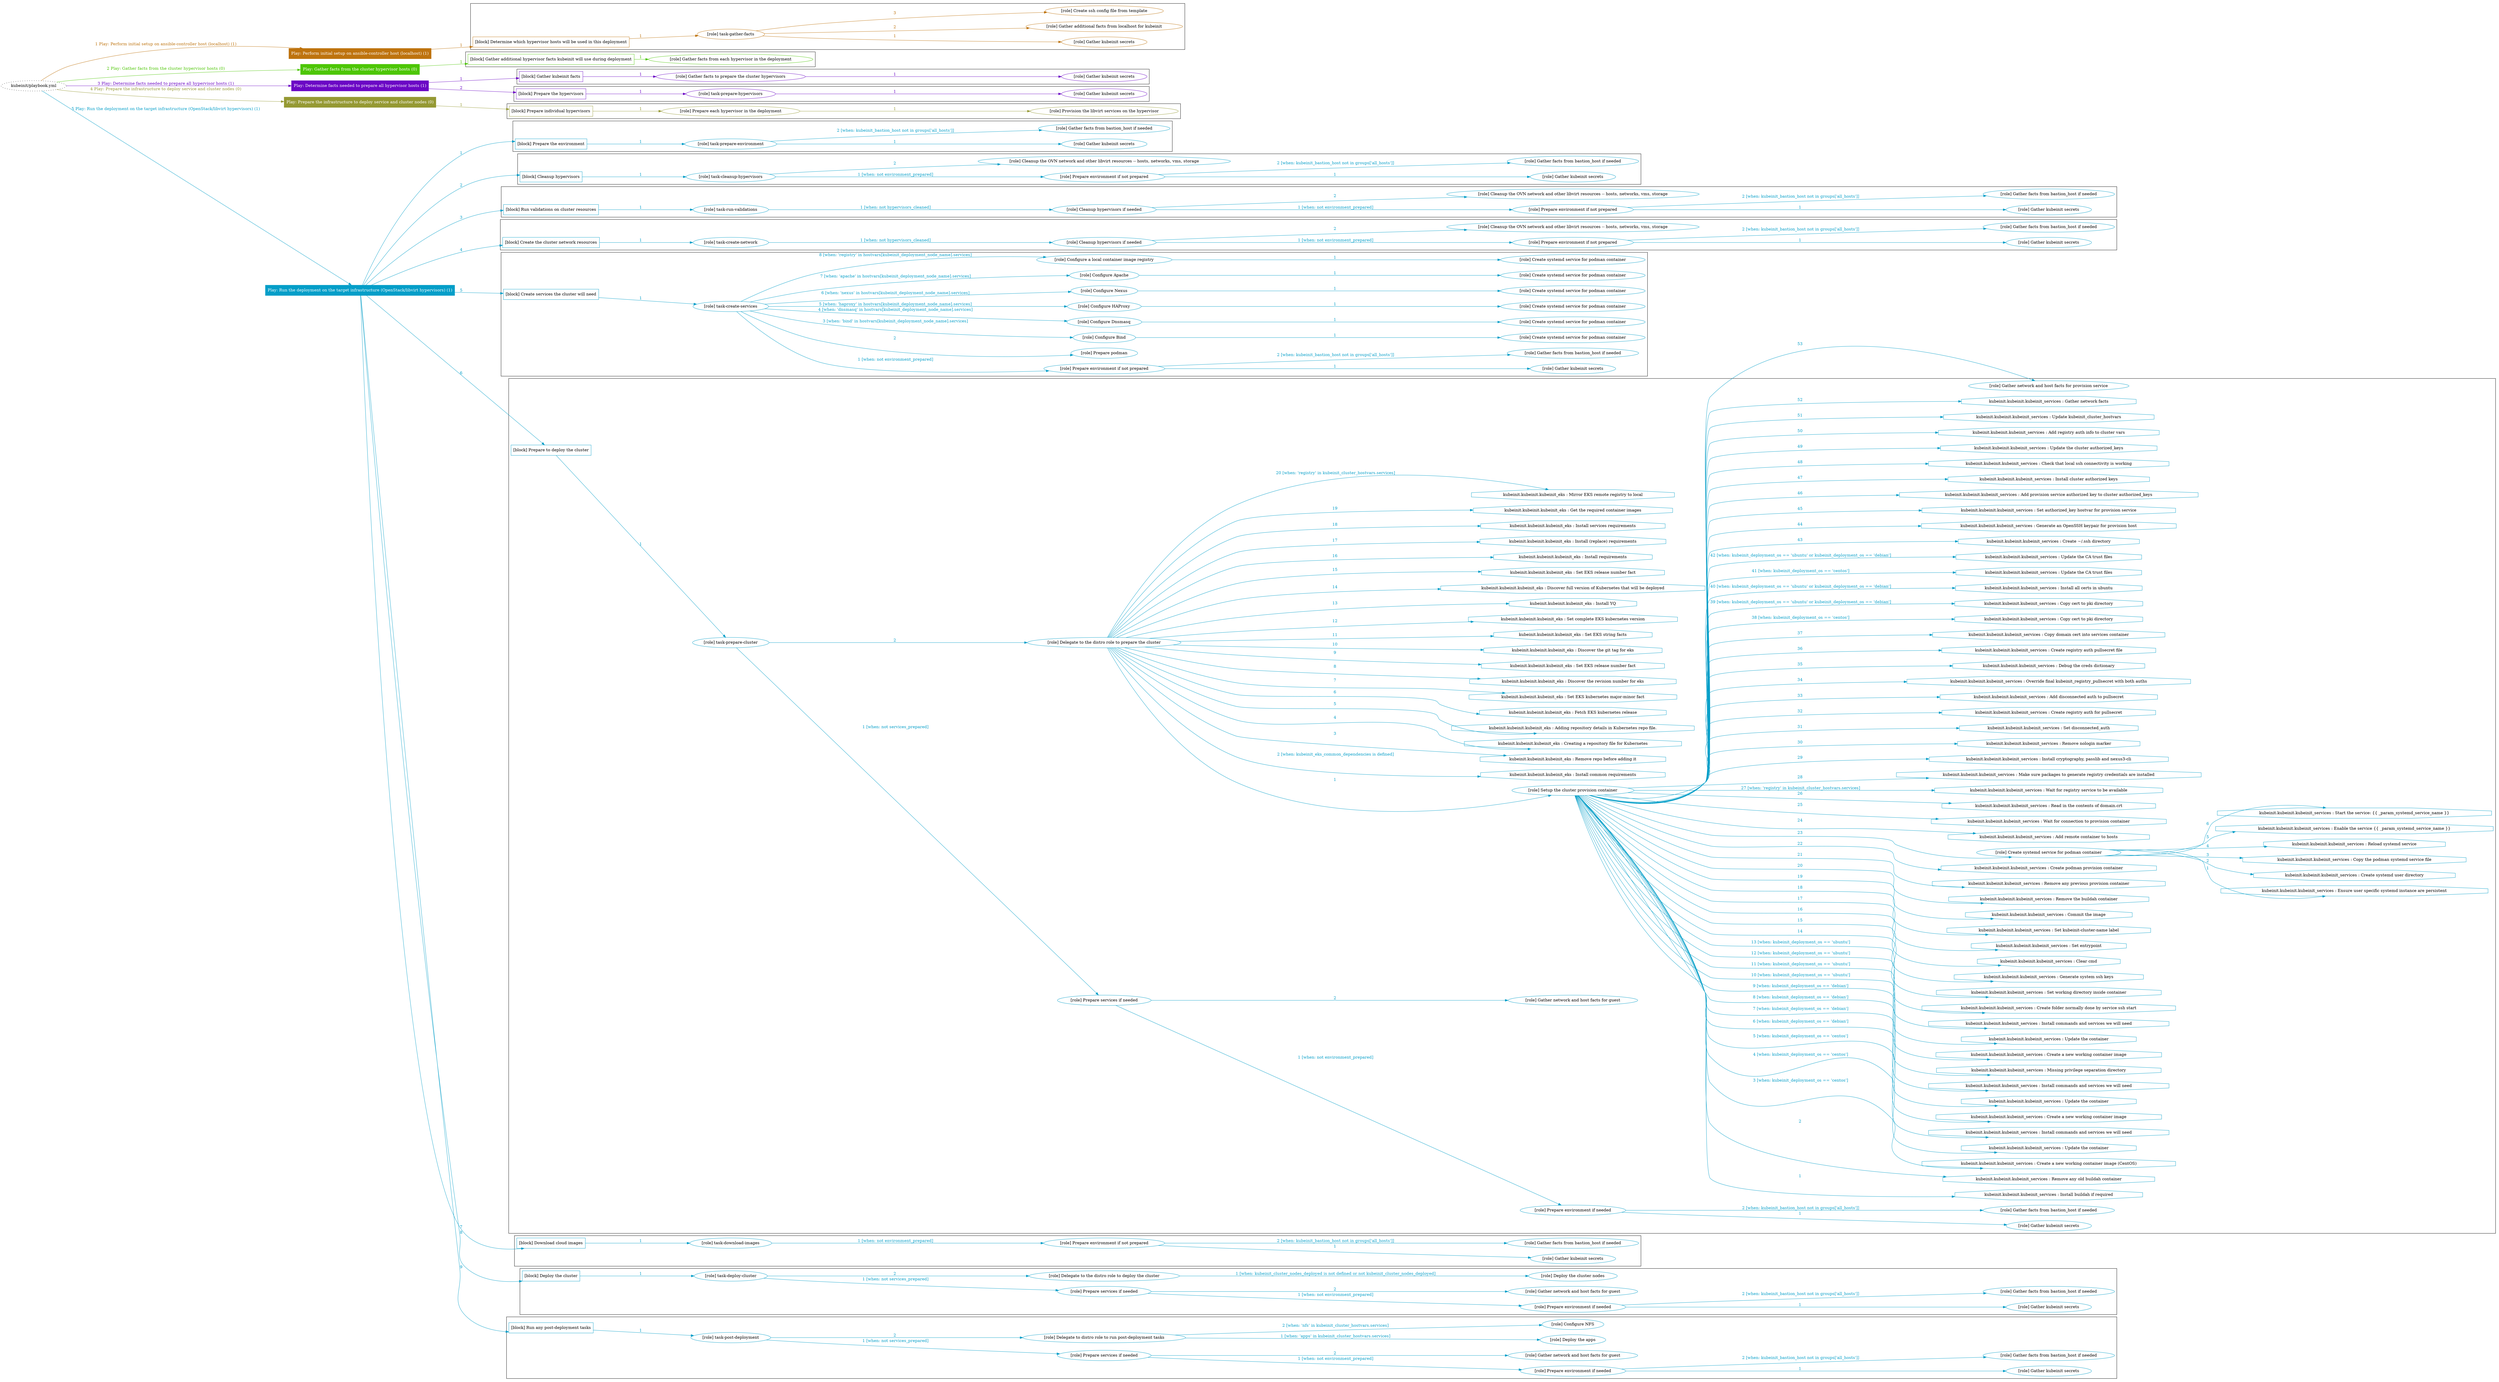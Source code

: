digraph {
	graph [concentrate=true ordering=in rankdir=LR ratio=fill]
	edge [esep=5 sep=10]
	"kubeinit/playbook.yml" [URL="/home/runner/work/kubeinit/kubeinit/kubeinit/playbook.yml" id=playbook_8c302c56 style=dotted]
	"kubeinit/playbook.yml" -> play_180888eb [label="1 Play: Perform initial setup on ansible-controller host (localhost) (1)" color="#be730e" fontcolor="#be730e" id=edge_play_180888eb labeltooltip="1 Play: Perform initial setup on ansible-controller host (localhost) (1)" tooltip="1 Play: Perform initial setup on ansible-controller host (localhost) (1)"]
	subgraph "Play: Perform initial setup on ansible-controller host (localhost) (1)" {
		play_180888eb [label="Play: Perform initial setup on ansible-controller host (localhost) (1)" URL="/home/runner/work/kubeinit/kubeinit/kubeinit/playbook.yml" color="#be730e" fontcolor="#ffffff" id=play_180888eb shape=box style=filled tooltip=localhost]
		play_180888eb -> block_663b48d9 [label=1 color="#be730e" fontcolor="#be730e" id=edge_block_663b48d9 labeltooltip=1 tooltip=1]
		subgraph cluster_block_663b48d9 {
			block_663b48d9 [label="[block] Determine which hypervisor hosts will be used in this deployment" URL="/home/runner/work/kubeinit/kubeinit/kubeinit/playbook.yml" color="#be730e" id=block_663b48d9 labeltooltip="Determine which hypervisor hosts will be used in this deployment" shape=box tooltip="Determine which hypervisor hosts will be used in this deployment"]
			block_663b48d9 -> role_dd679a27 [label="1 " color="#be730e" fontcolor="#be730e" id=edge_role_dd679a27 labeltooltip="1 " tooltip="1 "]
			subgraph "task-gather-facts" {
				role_dd679a27 [label="[role] task-gather-facts" URL="/home/runner/work/kubeinit/kubeinit/kubeinit/playbook.yml" color="#be730e" id=role_dd679a27 tooltip="task-gather-facts"]
				role_dd679a27 -> role_60f0367b [label="1 " color="#be730e" fontcolor="#be730e" id=edge_role_60f0367b labeltooltip="1 " tooltip="1 "]
				subgraph "Gather kubeinit secrets" {
					role_60f0367b [label="[role] Gather kubeinit secrets" URL="/home/runner/.ansible/collections/ansible_collections/kubeinit/kubeinit/roles/kubeinit_prepare/tasks/build_hypervisors_group.yml" color="#be730e" id=role_60f0367b tooltip="Gather kubeinit secrets"]
				}
				role_dd679a27 -> role_1d25cac7 [label="2 " color="#be730e" fontcolor="#be730e" id=edge_role_1d25cac7 labeltooltip="2 " tooltip="2 "]
				subgraph "Gather additional facts from localhost for kubeinit" {
					role_1d25cac7 [label="[role] Gather additional facts from localhost for kubeinit" URL="/home/runner/.ansible/collections/ansible_collections/kubeinit/kubeinit/roles/kubeinit_prepare/tasks/build_hypervisors_group.yml" color="#be730e" id=role_1d25cac7 tooltip="Gather additional facts from localhost for kubeinit"]
				}
				role_dd679a27 -> role_dd51b518 [label="3 " color="#be730e" fontcolor="#be730e" id=edge_role_dd51b518 labeltooltip="3 " tooltip="3 "]
				subgraph "Create ssh config file from template" {
					role_dd51b518 [label="[role] Create ssh config file from template" URL="/home/runner/.ansible/collections/ansible_collections/kubeinit/kubeinit/roles/kubeinit_prepare/tasks/build_hypervisors_group.yml" color="#be730e" id=role_dd51b518 tooltip="Create ssh config file from template"]
				}
			}
		}
	}
	"kubeinit/playbook.yml" -> play_bccb4877 [label="2 Play: Gather facts from the cluster hypervisor hosts (0)" color="#4dc606" fontcolor="#4dc606" id=edge_play_bccb4877 labeltooltip="2 Play: Gather facts from the cluster hypervisor hosts (0)" tooltip="2 Play: Gather facts from the cluster hypervisor hosts (0)"]
	subgraph "Play: Gather facts from the cluster hypervisor hosts (0)" {
		play_bccb4877 [label="Play: Gather facts from the cluster hypervisor hosts (0)" URL="/home/runner/work/kubeinit/kubeinit/kubeinit/playbook.yml" color="#4dc606" fontcolor="#ffffff" id=play_bccb4877 shape=box style=filled tooltip="Play: Gather facts from the cluster hypervisor hosts (0)"]
		play_bccb4877 -> block_d051bc75 [label=1 color="#4dc606" fontcolor="#4dc606" id=edge_block_d051bc75 labeltooltip=1 tooltip=1]
		subgraph cluster_block_d051bc75 {
			block_d051bc75 [label="[block] Gather additional hypervisor facts kubeinit will use during deployment" URL="/home/runner/work/kubeinit/kubeinit/kubeinit/playbook.yml" color="#4dc606" id=block_d051bc75 labeltooltip="Gather additional hypervisor facts kubeinit will use during deployment" shape=box tooltip="Gather additional hypervisor facts kubeinit will use during deployment"]
			block_d051bc75 -> role_50a57d1d [label="1 " color="#4dc606" fontcolor="#4dc606" id=edge_role_50a57d1d labeltooltip="1 " tooltip="1 "]
			subgraph "Gather facts from each hypervisor in the deployment" {
				role_50a57d1d [label="[role] Gather facts from each hypervisor in the deployment" URL="/home/runner/work/kubeinit/kubeinit/kubeinit/playbook.yml" color="#4dc606" id=role_50a57d1d tooltip="Gather facts from each hypervisor in the deployment"]
			}
		}
	}
	"kubeinit/playbook.yml" -> play_8615d196 [label="3 Play: Determine facts needed to prepare all hypervisor hosts (1)" color="#6b07c5" fontcolor="#6b07c5" id=edge_play_8615d196 labeltooltip="3 Play: Determine facts needed to prepare all hypervisor hosts (1)" tooltip="3 Play: Determine facts needed to prepare all hypervisor hosts (1)"]
	subgraph "Play: Determine facts needed to prepare all hypervisor hosts (1)" {
		play_8615d196 [label="Play: Determine facts needed to prepare all hypervisor hosts (1)" URL="/home/runner/work/kubeinit/kubeinit/kubeinit/playbook.yml" color="#6b07c5" fontcolor="#ffffff" id=play_8615d196 shape=box style=filled tooltip=localhost]
		play_8615d196 -> block_6f1edb99 [label=1 color="#6b07c5" fontcolor="#6b07c5" id=edge_block_6f1edb99 labeltooltip=1 tooltip=1]
		subgraph cluster_block_6f1edb99 {
			block_6f1edb99 [label="[block] Gather kubeinit facts" URL="/home/runner/work/kubeinit/kubeinit/kubeinit/playbook.yml" color="#6b07c5" id=block_6f1edb99 labeltooltip="Gather kubeinit facts" shape=box tooltip="Gather kubeinit facts"]
			block_6f1edb99 -> role_355f81a4 [label="1 " color="#6b07c5" fontcolor="#6b07c5" id=edge_role_355f81a4 labeltooltip="1 " tooltip="1 "]
			subgraph "Gather facts to prepare the cluster hypervisors" {
				role_355f81a4 [label="[role] Gather facts to prepare the cluster hypervisors" URL="/home/runner/work/kubeinit/kubeinit/kubeinit/playbook.yml" color="#6b07c5" id=role_355f81a4 tooltip="Gather facts to prepare the cluster hypervisors"]
				role_355f81a4 -> role_8a86c294 [label="1 " color="#6b07c5" fontcolor="#6b07c5" id=edge_role_8a86c294 labeltooltip="1 " tooltip="1 "]
				subgraph "Gather kubeinit secrets" {
					role_8a86c294 [label="[role] Gather kubeinit secrets" URL="/home/runner/.ansible/collections/ansible_collections/kubeinit/kubeinit/roles/kubeinit_prepare/tasks/gather_kubeinit_facts.yml" color="#6b07c5" id=role_8a86c294 tooltip="Gather kubeinit secrets"]
				}
			}
		}
		play_8615d196 -> block_f6cc7f8e [label=2 color="#6b07c5" fontcolor="#6b07c5" id=edge_block_f6cc7f8e labeltooltip=2 tooltip=2]
		subgraph cluster_block_f6cc7f8e {
			block_f6cc7f8e [label="[block] Prepare the hypervisors" URL="/home/runner/work/kubeinit/kubeinit/kubeinit/playbook.yml" color="#6b07c5" id=block_f6cc7f8e labeltooltip="Prepare the hypervisors" shape=box tooltip="Prepare the hypervisors"]
			block_f6cc7f8e -> role_e289c185 [label="1 " color="#6b07c5" fontcolor="#6b07c5" id=edge_role_e289c185 labeltooltip="1 " tooltip="1 "]
			subgraph "task-prepare-hypervisors" {
				role_e289c185 [label="[role] task-prepare-hypervisors" URL="/home/runner/work/kubeinit/kubeinit/kubeinit/playbook.yml" color="#6b07c5" id=role_e289c185 tooltip="task-prepare-hypervisors"]
				role_e289c185 -> role_5a4dc578 [label="1 " color="#6b07c5" fontcolor="#6b07c5" id=edge_role_5a4dc578 labeltooltip="1 " tooltip="1 "]
				subgraph "Gather kubeinit secrets" {
					role_5a4dc578 [label="[role] Gather kubeinit secrets" URL="/home/runner/.ansible/collections/ansible_collections/kubeinit/kubeinit/roles/kubeinit_prepare/tasks/gather_kubeinit_facts.yml" color="#6b07c5" id=role_5a4dc578 tooltip="Gather kubeinit secrets"]
				}
			}
		}
	}
	"kubeinit/playbook.yml" -> play_74361784 [label="4 Play: Prepare the infrastructure to deploy service and cluster nodes (0)" color="#959933" fontcolor="#959933" id=edge_play_74361784 labeltooltip="4 Play: Prepare the infrastructure to deploy service and cluster nodes (0)" tooltip="4 Play: Prepare the infrastructure to deploy service and cluster nodes (0)"]
	subgraph "Play: Prepare the infrastructure to deploy service and cluster nodes (0)" {
		play_74361784 [label="Play: Prepare the infrastructure to deploy service and cluster nodes (0)" URL="/home/runner/work/kubeinit/kubeinit/kubeinit/playbook.yml" color="#959933" fontcolor="#ffffff" id=play_74361784 shape=box style=filled tooltip="Play: Prepare the infrastructure to deploy service and cluster nodes (0)"]
		play_74361784 -> block_4651a489 [label=1 color="#959933" fontcolor="#959933" id=edge_block_4651a489 labeltooltip=1 tooltip=1]
		subgraph cluster_block_4651a489 {
			block_4651a489 [label="[block] Prepare individual hypervisors" URL="/home/runner/work/kubeinit/kubeinit/kubeinit/playbook.yml" color="#959933" id=block_4651a489 labeltooltip="Prepare individual hypervisors" shape=box tooltip="Prepare individual hypervisors"]
			block_4651a489 -> role_c1059268 [label="1 " color="#959933" fontcolor="#959933" id=edge_role_c1059268 labeltooltip="1 " tooltip="1 "]
			subgraph "Prepare each hypervisor in the deployment" {
				role_c1059268 [label="[role] Prepare each hypervisor in the deployment" URL="/home/runner/work/kubeinit/kubeinit/kubeinit/playbook.yml" color="#959933" id=role_c1059268 tooltip="Prepare each hypervisor in the deployment"]
				role_c1059268 -> role_52d01125 [label="1 " color="#959933" fontcolor="#959933" id=edge_role_52d01125 labeltooltip="1 " tooltip="1 "]
				subgraph "Provision the libvirt services on the hypervisor" {
					role_52d01125 [label="[role] Provision the libvirt services on the hypervisor" URL="/home/runner/.ansible/collections/ansible_collections/kubeinit/kubeinit/roles/kubeinit_prepare/tasks/prepare_hypervisor.yml" color="#959933" id=role_52d01125 tooltip="Provision the libvirt services on the hypervisor"]
				}
			}
		}
	}
	"kubeinit/playbook.yml" -> play_72ff9580 [label="5 Play: Run the deployment on the target infrastructure (OpenStack/libvirt hypervisors) (1)" color="#049ec8" fontcolor="#049ec8" id=edge_play_72ff9580 labeltooltip="5 Play: Run the deployment on the target infrastructure (OpenStack/libvirt hypervisors) (1)" tooltip="5 Play: Run the deployment on the target infrastructure (OpenStack/libvirt hypervisors) (1)"]
	subgraph "Play: Run the deployment on the target infrastructure (OpenStack/libvirt hypervisors) (1)" {
		play_72ff9580 [label="Play: Run the deployment on the target infrastructure (OpenStack/libvirt hypervisors) (1)" URL="/home/runner/work/kubeinit/kubeinit/kubeinit/playbook.yml" color="#049ec8" fontcolor="#ffffff" id=play_72ff9580 shape=box style=filled tooltip=localhost]
		play_72ff9580 -> block_19920b53 [label=1 color="#049ec8" fontcolor="#049ec8" id=edge_block_19920b53 labeltooltip=1 tooltip=1]
		subgraph cluster_block_19920b53 {
			block_19920b53 [label="[block] Prepare the environment" URL="/home/runner/work/kubeinit/kubeinit/kubeinit/playbook.yml" color="#049ec8" id=block_19920b53 labeltooltip="Prepare the environment" shape=box tooltip="Prepare the environment"]
			block_19920b53 -> role_4d540430 [label="1 " color="#049ec8" fontcolor="#049ec8" id=edge_role_4d540430 labeltooltip="1 " tooltip="1 "]
			subgraph "task-prepare-environment" {
				role_4d540430 [label="[role] task-prepare-environment" URL="/home/runner/work/kubeinit/kubeinit/kubeinit/playbook.yml" color="#049ec8" id=role_4d540430 tooltip="task-prepare-environment"]
				role_4d540430 -> role_467ba988 [label="1 " color="#049ec8" fontcolor="#049ec8" id=edge_role_467ba988 labeltooltip="1 " tooltip="1 "]
				subgraph "Gather kubeinit secrets" {
					role_467ba988 [label="[role] Gather kubeinit secrets" URL="/home/runner/.ansible/collections/ansible_collections/kubeinit/kubeinit/roles/kubeinit_prepare/tasks/gather_kubeinit_facts.yml" color="#049ec8" id=role_467ba988 tooltip="Gather kubeinit secrets"]
				}
				role_4d540430 -> role_4c0b08f7 [label="2 [when: kubeinit_bastion_host not in groups['all_hosts']]" color="#049ec8" fontcolor="#049ec8" id=edge_role_4c0b08f7 labeltooltip="2 [when: kubeinit_bastion_host not in groups['all_hosts']]" tooltip="2 [when: kubeinit_bastion_host not in groups['all_hosts']]"]
				subgraph "Gather facts from bastion_host if needed" {
					role_4c0b08f7 [label="[role] Gather facts from bastion_host if needed" URL="/home/runner/.ansible/collections/ansible_collections/kubeinit/kubeinit/roles/kubeinit_prepare/tasks/main.yml" color="#049ec8" id=role_4c0b08f7 tooltip="Gather facts from bastion_host if needed"]
				}
			}
		}
		play_72ff9580 -> block_58029dfa [label=2 color="#049ec8" fontcolor="#049ec8" id=edge_block_58029dfa labeltooltip=2 tooltip=2]
		subgraph cluster_block_58029dfa {
			block_58029dfa [label="[block] Cleanup hypervisors" URL="/home/runner/work/kubeinit/kubeinit/kubeinit/playbook.yml" color="#049ec8" id=block_58029dfa labeltooltip="Cleanup hypervisors" shape=box tooltip="Cleanup hypervisors"]
			block_58029dfa -> role_6412d2cb [label="1 " color="#049ec8" fontcolor="#049ec8" id=edge_role_6412d2cb labeltooltip="1 " tooltip="1 "]
			subgraph "task-cleanup-hypervisors" {
				role_6412d2cb [label="[role] task-cleanup-hypervisors" URL="/home/runner/work/kubeinit/kubeinit/kubeinit/playbook.yml" color="#049ec8" id=role_6412d2cb tooltip="task-cleanup-hypervisors"]
				role_6412d2cb -> role_308a56d2 [label="1 [when: not environment_prepared]" color="#049ec8" fontcolor="#049ec8" id=edge_role_308a56d2 labeltooltip="1 [when: not environment_prepared]" tooltip="1 [when: not environment_prepared]"]
				subgraph "Prepare environment if not prepared" {
					role_308a56d2 [label="[role] Prepare environment if not prepared" URL="/home/runner/.ansible/collections/ansible_collections/kubeinit/kubeinit/roles/kubeinit_libvirt/tasks/cleanup_hypervisors.yml" color="#049ec8" id=role_308a56d2 tooltip="Prepare environment if not prepared"]
					role_308a56d2 -> role_dd2cadb9 [label="1 " color="#049ec8" fontcolor="#049ec8" id=edge_role_dd2cadb9 labeltooltip="1 " tooltip="1 "]
					subgraph "Gather kubeinit secrets" {
						role_dd2cadb9 [label="[role] Gather kubeinit secrets" URL="/home/runner/.ansible/collections/ansible_collections/kubeinit/kubeinit/roles/kubeinit_prepare/tasks/gather_kubeinit_facts.yml" color="#049ec8" id=role_dd2cadb9 tooltip="Gather kubeinit secrets"]
					}
					role_308a56d2 -> role_689a99ad [label="2 [when: kubeinit_bastion_host not in groups['all_hosts']]" color="#049ec8" fontcolor="#049ec8" id=edge_role_689a99ad labeltooltip="2 [when: kubeinit_bastion_host not in groups['all_hosts']]" tooltip="2 [when: kubeinit_bastion_host not in groups['all_hosts']]"]
					subgraph "Gather facts from bastion_host if needed" {
						role_689a99ad [label="[role] Gather facts from bastion_host if needed" URL="/home/runner/.ansible/collections/ansible_collections/kubeinit/kubeinit/roles/kubeinit_prepare/tasks/main.yml" color="#049ec8" id=role_689a99ad tooltip="Gather facts from bastion_host if needed"]
					}
				}
				role_6412d2cb -> role_5908e0b8 [label="2 " color="#049ec8" fontcolor="#049ec8" id=edge_role_5908e0b8 labeltooltip="2 " tooltip="2 "]
				subgraph "Cleanup the OVN network and other libvirt resources -- hosts, networks, vms, storage" {
					role_5908e0b8 [label="[role] Cleanup the OVN network and other libvirt resources -- hosts, networks, vms, storage" URL="/home/runner/.ansible/collections/ansible_collections/kubeinit/kubeinit/roles/kubeinit_libvirt/tasks/cleanup_hypervisors.yml" color="#049ec8" id=role_5908e0b8 tooltip="Cleanup the OVN network and other libvirt resources -- hosts, networks, vms, storage"]
				}
			}
		}
		play_72ff9580 -> block_16572186 [label=3 color="#049ec8" fontcolor="#049ec8" id=edge_block_16572186 labeltooltip=3 tooltip=3]
		subgraph cluster_block_16572186 {
			block_16572186 [label="[block] Run validations on cluster resources" URL="/home/runner/work/kubeinit/kubeinit/kubeinit/playbook.yml" color="#049ec8" id=block_16572186 labeltooltip="Run validations on cluster resources" shape=box tooltip="Run validations on cluster resources"]
			block_16572186 -> role_32ac5524 [label="1 " color="#049ec8" fontcolor="#049ec8" id=edge_role_32ac5524 labeltooltip="1 " tooltip="1 "]
			subgraph "task-run-validations" {
				role_32ac5524 [label="[role] task-run-validations" URL="/home/runner/work/kubeinit/kubeinit/kubeinit/playbook.yml" color="#049ec8" id=role_32ac5524 tooltip="task-run-validations"]
				role_32ac5524 -> role_ddab9d1f [label="1 [when: not hypervisors_cleaned]" color="#049ec8" fontcolor="#049ec8" id=edge_role_ddab9d1f labeltooltip="1 [when: not hypervisors_cleaned]" tooltip="1 [when: not hypervisors_cleaned]"]
				subgraph "Cleanup hypervisors if needed" {
					role_ddab9d1f [label="[role] Cleanup hypervisors if needed" URL="/home/runner/.ansible/collections/ansible_collections/kubeinit/kubeinit/roles/kubeinit_validations/tasks/main.yml" color="#049ec8" id=role_ddab9d1f tooltip="Cleanup hypervisors if needed"]
					role_ddab9d1f -> role_11a5f380 [label="1 [when: not environment_prepared]" color="#049ec8" fontcolor="#049ec8" id=edge_role_11a5f380 labeltooltip="1 [when: not environment_prepared]" tooltip="1 [when: not environment_prepared]"]
					subgraph "Prepare environment if not prepared" {
						role_11a5f380 [label="[role] Prepare environment if not prepared" URL="/home/runner/.ansible/collections/ansible_collections/kubeinit/kubeinit/roles/kubeinit_libvirt/tasks/cleanup_hypervisors.yml" color="#049ec8" id=role_11a5f380 tooltip="Prepare environment if not prepared"]
						role_11a5f380 -> role_3cf3a4eb [label="1 " color="#049ec8" fontcolor="#049ec8" id=edge_role_3cf3a4eb labeltooltip="1 " tooltip="1 "]
						subgraph "Gather kubeinit secrets" {
							role_3cf3a4eb [label="[role] Gather kubeinit secrets" URL="/home/runner/.ansible/collections/ansible_collections/kubeinit/kubeinit/roles/kubeinit_prepare/tasks/gather_kubeinit_facts.yml" color="#049ec8" id=role_3cf3a4eb tooltip="Gather kubeinit secrets"]
						}
						role_11a5f380 -> role_e6fad2de [label="2 [when: kubeinit_bastion_host not in groups['all_hosts']]" color="#049ec8" fontcolor="#049ec8" id=edge_role_e6fad2de labeltooltip="2 [when: kubeinit_bastion_host not in groups['all_hosts']]" tooltip="2 [when: kubeinit_bastion_host not in groups['all_hosts']]"]
						subgraph "Gather facts from bastion_host if needed" {
							role_e6fad2de [label="[role] Gather facts from bastion_host if needed" URL="/home/runner/.ansible/collections/ansible_collections/kubeinit/kubeinit/roles/kubeinit_prepare/tasks/main.yml" color="#049ec8" id=role_e6fad2de tooltip="Gather facts from bastion_host if needed"]
						}
					}
					role_ddab9d1f -> role_ad0f8278 [label="2 " color="#049ec8" fontcolor="#049ec8" id=edge_role_ad0f8278 labeltooltip="2 " tooltip="2 "]
					subgraph "Cleanup the OVN network and other libvirt resources -- hosts, networks, vms, storage" {
						role_ad0f8278 [label="[role] Cleanup the OVN network and other libvirt resources -- hosts, networks, vms, storage" URL="/home/runner/.ansible/collections/ansible_collections/kubeinit/kubeinit/roles/kubeinit_libvirt/tasks/cleanup_hypervisors.yml" color="#049ec8" id=role_ad0f8278 tooltip="Cleanup the OVN network and other libvirt resources -- hosts, networks, vms, storage"]
					}
				}
			}
		}
		play_72ff9580 -> block_035fd38d [label=4 color="#049ec8" fontcolor="#049ec8" id=edge_block_035fd38d labeltooltip=4 tooltip=4]
		subgraph cluster_block_035fd38d {
			block_035fd38d [label="[block] Create the cluster network resources" URL="/home/runner/work/kubeinit/kubeinit/kubeinit/playbook.yml" color="#049ec8" id=block_035fd38d labeltooltip="Create the cluster network resources" shape=box tooltip="Create the cluster network resources"]
			block_035fd38d -> role_1c3da9da [label="1 " color="#049ec8" fontcolor="#049ec8" id=edge_role_1c3da9da labeltooltip="1 " tooltip="1 "]
			subgraph "task-create-network" {
				role_1c3da9da [label="[role] task-create-network" URL="/home/runner/work/kubeinit/kubeinit/kubeinit/playbook.yml" color="#049ec8" id=role_1c3da9da tooltip="task-create-network"]
				role_1c3da9da -> role_a8e097b5 [label="1 [when: not hypervisors_cleaned]" color="#049ec8" fontcolor="#049ec8" id=edge_role_a8e097b5 labeltooltip="1 [when: not hypervisors_cleaned]" tooltip="1 [when: not hypervisors_cleaned]"]
				subgraph "Cleanup hypervisors if needed" {
					role_a8e097b5 [label="[role] Cleanup hypervisors if needed" URL="/home/runner/.ansible/collections/ansible_collections/kubeinit/kubeinit/roles/kubeinit_libvirt/tasks/create_network.yml" color="#049ec8" id=role_a8e097b5 tooltip="Cleanup hypervisors if needed"]
					role_a8e097b5 -> role_39f23f0f [label="1 [when: not environment_prepared]" color="#049ec8" fontcolor="#049ec8" id=edge_role_39f23f0f labeltooltip="1 [when: not environment_prepared]" tooltip="1 [when: not environment_prepared]"]
					subgraph "Prepare environment if not prepared" {
						role_39f23f0f [label="[role] Prepare environment if not prepared" URL="/home/runner/.ansible/collections/ansible_collections/kubeinit/kubeinit/roles/kubeinit_libvirt/tasks/cleanup_hypervisors.yml" color="#049ec8" id=role_39f23f0f tooltip="Prepare environment if not prepared"]
						role_39f23f0f -> role_99298827 [label="1 " color="#049ec8" fontcolor="#049ec8" id=edge_role_99298827 labeltooltip="1 " tooltip="1 "]
						subgraph "Gather kubeinit secrets" {
							role_99298827 [label="[role] Gather kubeinit secrets" URL="/home/runner/.ansible/collections/ansible_collections/kubeinit/kubeinit/roles/kubeinit_prepare/tasks/gather_kubeinit_facts.yml" color="#049ec8" id=role_99298827 tooltip="Gather kubeinit secrets"]
						}
						role_39f23f0f -> role_d431e18b [label="2 [when: kubeinit_bastion_host not in groups['all_hosts']]" color="#049ec8" fontcolor="#049ec8" id=edge_role_d431e18b labeltooltip="2 [when: kubeinit_bastion_host not in groups['all_hosts']]" tooltip="2 [when: kubeinit_bastion_host not in groups['all_hosts']]"]
						subgraph "Gather facts from bastion_host if needed" {
							role_d431e18b [label="[role] Gather facts from bastion_host if needed" URL="/home/runner/.ansible/collections/ansible_collections/kubeinit/kubeinit/roles/kubeinit_prepare/tasks/main.yml" color="#049ec8" id=role_d431e18b tooltip="Gather facts from bastion_host if needed"]
						}
					}
					role_a8e097b5 -> role_1a81f148 [label="2 " color="#049ec8" fontcolor="#049ec8" id=edge_role_1a81f148 labeltooltip="2 " tooltip="2 "]
					subgraph "Cleanup the OVN network and other libvirt resources -- hosts, networks, vms, storage" {
						role_1a81f148 [label="[role] Cleanup the OVN network and other libvirt resources -- hosts, networks, vms, storage" URL="/home/runner/.ansible/collections/ansible_collections/kubeinit/kubeinit/roles/kubeinit_libvirt/tasks/cleanup_hypervisors.yml" color="#049ec8" id=role_1a81f148 tooltip="Cleanup the OVN network and other libvirt resources -- hosts, networks, vms, storage"]
					}
				}
			}
		}
		play_72ff9580 -> block_04aeb33a [label=5 color="#049ec8" fontcolor="#049ec8" id=edge_block_04aeb33a labeltooltip=5 tooltip=5]
		subgraph cluster_block_04aeb33a {
			block_04aeb33a [label="[block] Create services the cluster will need" URL="/home/runner/work/kubeinit/kubeinit/kubeinit/playbook.yml" color="#049ec8" id=block_04aeb33a labeltooltip="Create services the cluster will need" shape=box tooltip="Create services the cluster will need"]
			block_04aeb33a -> role_b466d340 [label="1 " color="#049ec8" fontcolor="#049ec8" id=edge_role_b466d340 labeltooltip="1 " tooltip="1 "]
			subgraph "task-create-services" {
				role_b466d340 [label="[role] task-create-services" URL="/home/runner/work/kubeinit/kubeinit/kubeinit/playbook.yml" color="#049ec8" id=role_b466d340 tooltip="task-create-services"]
				role_b466d340 -> role_4b60ada8 [label="1 [when: not environment_prepared]" color="#049ec8" fontcolor="#049ec8" id=edge_role_4b60ada8 labeltooltip="1 [when: not environment_prepared]" tooltip="1 [when: not environment_prepared]"]
				subgraph "Prepare environment if not prepared" {
					role_4b60ada8 [label="[role] Prepare environment if not prepared" URL="/home/runner/.ansible/collections/ansible_collections/kubeinit/kubeinit/roles/kubeinit_services/tasks/main.yml" color="#049ec8" id=role_4b60ada8 tooltip="Prepare environment if not prepared"]
					role_4b60ada8 -> role_d407dc5f [label="1 " color="#049ec8" fontcolor="#049ec8" id=edge_role_d407dc5f labeltooltip="1 " tooltip="1 "]
					subgraph "Gather kubeinit secrets" {
						role_d407dc5f [label="[role] Gather kubeinit secrets" URL="/home/runner/.ansible/collections/ansible_collections/kubeinit/kubeinit/roles/kubeinit_prepare/tasks/gather_kubeinit_facts.yml" color="#049ec8" id=role_d407dc5f tooltip="Gather kubeinit secrets"]
					}
					role_4b60ada8 -> role_33dc479d [label="2 [when: kubeinit_bastion_host not in groups['all_hosts']]" color="#049ec8" fontcolor="#049ec8" id=edge_role_33dc479d labeltooltip="2 [when: kubeinit_bastion_host not in groups['all_hosts']]" tooltip="2 [when: kubeinit_bastion_host not in groups['all_hosts']]"]
					subgraph "Gather facts from bastion_host if needed" {
						role_33dc479d [label="[role] Gather facts from bastion_host if needed" URL="/home/runner/.ansible/collections/ansible_collections/kubeinit/kubeinit/roles/kubeinit_prepare/tasks/main.yml" color="#049ec8" id=role_33dc479d tooltip="Gather facts from bastion_host if needed"]
					}
				}
				role_b466d340 -> role_1f2fc56a [label="2 " color="#049ec8" fontcolor="#049ec8" id=edge_role_1f2fc56a labeltooltip="2 " tooltip="2 "]
				subgraph "Prepare podman" {
					role_1f2fc56a [label="[role] Prepare podman" URL="/home/runner/.ansible/collections/ansible_collections/kubeinit/kubeinit/roles/kubeinit_services/tasks/00_create_service_pod.yml" color="#049ec8" id=role_1f2fc56a tooltip="Prepare podman"]
				}
				role_b466d340 -> role_49c7a825 [label="3 [when: 'bind' in hostvars[kubeinit_deployment_node_name].services]" color="#049ec8" fontcolor="#049ec8" id=edge_role_49c7a825 labeltooltip="3 [when: 'bind' in hostvars[kubeinit_deployment_node_name].services]" tooltip="3 [when: 'bind' in hostvars[kubeinit_deployment_node_name].services]"]
				subgraph "Configure Bind" {
					role_49c7a825 [label="[role] Configure Bind" URL="/home/runner/.ansible/collections/ansible_collections/kubeinit/kubeinit/roles/kubeinit_services/tasks/start_services_containers.yml" color="#049ec8" id=role_49c7a825 tooltip="Configure Bind"]
					role_49c7a825 -> role_98507302 [label="1 " color="#049ec8" fontcolor="#049ec8" id=edge_role_98507302 labeltooltip="1 " tooltip="1 "]
					subgraph "Create systemd service for podman container" {
						role_98507302 [label="[role] Create systemd service for podman container" URL="/home/runner/.ansible/collections/ansible_collections/kubeinit/kubeinit/roles/kubeinit_bind/tasks/main.yml" color="#049ec8" id=role_98507302 tooltip="Create systemd service for podman container"]
					}
				}
				role_b466d340 -> role_6f53778b [label="4 [when: 'dnsmasq' in hostvars[kubeinit_deployment_node_name].services]" color="#049ec8" fontcolor="#049ec8" id=edge_role_6f53778b labeltooltip="4 [when: 'dnsmasq' in hostvars[kubeinit_deployment_node_name].services]" tooltip="4 [when: 'dnsmasq' in hostvars[kubeinit_deployment_node_name].services]"]
				subgraph "Configure Dnsmasq" {
					role_6f53778b [label="[role] Configure Dnsmasq" URL="/home/runner/.ansible/collections/ansible_collections/kubeinit/kubeinit/roles/kubeinit_services/tasks/start_services_containers.yml" color="#049ec8" id=role_6f53778b tooltip="Configure Dnsmasq"]
					role_6f53778b -> role_e192166b [label="1 " color="#049ec8" fontcolor="#049ec8" id=edge_role_e192166b labeltooltip="1 " tooltip="1 "]
					subgraph "Create systemd service for podman container" {
						role_e192166b [label="[role] Create systemd service for podman container" URL="/home/runner/.ansible/collections/ansible_collections/kubeinit/kubeinit/roles/kubeinit_dnsmasq/tasks/main.yml" color="#049ec8" id=role_e192166b tooltip="Create systemd service for podman container"]
					}
				}
				role_b466d340 -> role_b77ac18c [label="5 [when: 'haproxy' in hostvars[kubeinit_deployment_node_name].services]" color="#049ec8" fontcolor="#049ec8" id=edge_role_b77ac18c labeltooltip="5 [when: 'haproxy' in hostvars[kubeinit_deployment_node_name].services]" tooltip="5 [when: 'haproxy' in hostvars[kubeinit_deployment_node_name].services]"]
				subgraph "Configure HAProxy" {
					role_b77ac18c [label="[role] Configure HAProxy" URL="/home/runner/.ansible/collections/ansible_collections/kubeinit/kubeinit/roles/kubeinit_services/tasks/start_services_containers.yml" color="#049ec8" id=role_b77ac18c tooltip="Configure HAProxy"]
					role_b77ac18c -> role_cfc05bfe [label="1 " color="#049ec8" fontcolor="#049ec8" id=edge_role_cfc05bfe labeltooltip="1 " tooltip="1 "]
					subgraph "Create systemd service for podman container" {
						role_cfc05bfe [label="[role] Create systemd service for podman container" URL="/home/runner/.ansible/collections/ansible_collections/kubeinit/kubeinit/roles/kubeinit_haproxy/tasks/main.yml" color="#049ec8" id=role_cfc05bfe tooltip="Create systemd service for podman container"]
					}
				}
				role_b466d340 -> role_0f27e3a9 [label="6 [when: 'nexus' in hostvars[kubeinit_deployment_node_name].services]" color="#049ec8" fontcolor="#049ec8" id=edge_role_0f27e3a9 labeltooltip="6 [when: 'nexus' in hostvars[kubeinit_deployment_node_name].services]" tooltip="6 [when: 'nexus' in hostvars[kubeinit_deployment_node_name].services]"]
				subgraph "Configure Nexus" {
					role_0f27e3a9 [label="[role] Configure Nexus" URL="/home/runner/.ansible/collections/ansible_collections/kubeinit/kubeinit/roles/kubeinit_services/tasks/start_services_containers.yml" color="#049ec8" id=role_0f27e3a9 tooltip="Configure Nexus"]
					role_0f27e3a9 -> role_64d677d0 [label="1 " color="#049ec8" fontcolor="#049ec8" id=edge_role_64d677d0 labeltooltip="1 " tooltip="1 "]
					subgraph "Create systemd service for podman container" {
						role_64d677d0 [label="[role] Create systemd service for podman container" URL="/home/runner/.ansible/collections/ansible_collections/kubeinit/kubeinit/roles/kubeinit_nexus/tasks/main.yml" color="#049ec8" id=role_64d677d0 tooltip="Create systemd service for podman container"]
					}
				}
				role_b466d340 -> role_d4885d66 [label="7 [when: 'apache' in hostvars[kubeinit_deployment_node_name].services]" color="#049ec8" fontcolor="#049ec8" id=edge_role_d4885d66 labeltooltip="7 [when: 'apache' in hostvars[kubeinit_deployment_node_name].services]" tooltip="7 [when: 'apache' in hostvars[kubeinit_deployment_node_name].services]"]
				subgraph "Configure Apache" {
					role_d4885d66 [label="[role] Configure Apache" URL="/home/runner/.ansible/collections/ansible_collections/kubeinit/kubeinit/roles/kubeinit_services/tasks/start_services_containers.yml" color="#049ec8" id=role_d4885d66 tooltip="Configure Apache"]
					role_d4885d66 -> role_db8b46b2 [label="1 " color="#049ec8" fontcolor="#049ec8" id=edge_role_db8b46b2 labeltooltip="1 " tooltip="1 "]
					subgraph "Create systemd service for podman container" {
						role_db8b46b2 [label="[role] Create systemd service for podman container" URL="/home/runner/.ansible/collections/ansible_collections/kubeinit/kubeinit/roles/kubeinit_apache/tasks/main.yml" color="#049ec8" id=role_db8b46b2 tooltip="Create systemd service for podman container"]
					}
				}
				role_b466d340 -> role_0a532d99 [label="8 [when: 'registry' in hostvars[kubeinit_deployment_node_name].services]" color="#049ec8" fontcolor="#049ec8" id=edge_role_0a532d99 labeltooltip="8 [when: 'registry' in hostvars[kubeinit_deployment_node_name].services]" tooltip="8 [when: 'registry' in hostvars[kubeinit_deployment_node_name].services]"]
				subgraph "Configure a local container image registry" {
					role_0a532d99 [label="[role] Configure a local container image registry" URL="/home/runner/.ansible/collections/ansible_collections/kubeinit/kubeinit/roles/kubeinit_services/tasks/start_services_containers.yml" color="#049ec8" id=role_0a532d99 tooltip="Configure a local container image registry"]
					role_0a532d99 -> role_935bd965 [label="1 " color="#049ec8" fontcolor="#049ec8" id=edge_role_935bd965 labeltooltip="1 " tooltip="1 "]
					subgraph "Create systemd service for podman container" {
						role_935bd965 [label="[role] Create systemd service for podman container" URL="/home/runner/.ansible/collections/ansible_collections/kubeinit/kubeinit/roles/kubeinit_registry/tasks/main.yml" color="#049ec8" id=role_935bd965 tooltip="Create systemd service for podman container"]
					}
				}
			}
		}
		play_72ff9580 -> block_e90f7c2e [label=6 color="#049ec8" fontcolor="#049ec8" id=edge_block_e90f7c2e labeltooltip=6 tooltip=6]
		subgraph cluster_block_e90f7c2e {
			block_e90f7c2e [label="[block] Prepare to deploy the cluster" URL="/home/runner/work/kubeinit/kubeinit/kubeinit/playbook.yml" color="#049ec8" id=block_e90f7c2e labeltooltip="Prepare to deploy the cluster" shape=box tooltip="Prepare to deploy the cluster"]
			block_e90f7c2e -> role_839fa4d9 [label="1 " color="#049ec8" fontcolor="#049ec8" id=edge_role_839fa4d9 labeltooltip="1 " tooltip="1 "]
			subgraph "task-prepare-cluster" {
				role_839fa4d9 [label="[role] task-prepare-cluster" URL="/home/runner/work/kubeinit/kubeinit/kubeinit/playbook.yml" color="#049ec8" id=role_839fa4d9 tooltip="task-prepare-cluster"]
				role_839fa4d9 -> role_3098fe2d [label="1 [when: not services_prepared]" color="#049ec8" fontcolor="#049ec8" id=edge_role_3098fe2d labeltooltip="1 [when: not services_prepared]" tooltip="1 [when: not services_prepared]"]
				subgraph "Prepare services if needed" {
					role_3098fe2d [label="[role] Prepare services if needed" URL="/home/runner/.ansible/collections/ansible_collections/kubeinit/kubeinit/roles/kubeinit_prepare/tasks/prepare_cluster.yml" color="#049ec8" id=role_3098fe2d tooltip="Prepare services if needed"]
					role_3098fe2d -> role_ed878811 [label="1 [when: not environment_prepared]" color="#049ec8" fontcolor="#049ec8" id=edge_role_ed878811 labeltooltip="1 [when: not environment_prepared]" tooltip="1 [when: not environment_prepared]"]
					subgraph "Prepare environment if needed" {
						role_ed878811 [label="[role] Prepare environment if needed" URL="/home/runner/.ansible/collections/ansible_collections/kubeinit/kubeinit/roles/kubeinit_services/tasks/prepare_services.yml" color="#049ec8" id=role_ed878811 tooltip="Prepare environment if needed"]
						role_ed878811 -> role_f47cf21b [label="1 " color="#049ec8" fontcolor="#049ec8" id=edge_role_f47cf21b labeltooltip="1 " tooltip="1 "]
						subgraph "Gather kubeinit secrets" {
							role_f47cf21b [label="[role] Gather kubeinit secrets" URL="/home/runner/.ansible/collections/ansible_collections/kubeinit/kubeinit/roles/kubeinit_prepare/tasks/gather_kubeinit_facts.yml" color="#049ec8" id=role_f47cf21b tooltip="Gather kubeinit secrets"]
						}
						role_ed878811 -> role_65563fd6 [label="2 [when: kubeinit_bastion_host not in groups['all_hosts']]" color="#049ec8" fontcolor="#049ec8" id=edge_role_65563fd6 labeltooltip="2 [when: kubeinit_bastion_host not in groups['all_hosts']]" tooltip="2 [when: kubeinit_bastion_host not in groups['all_hosts']]"]
						subgraph "Gather facts from bastion_host if needed" {
							role_65563fd6 [label="[role] Gather facts from bastion_host if needed" URL="/home/runner/.ansible/collections/ansible_collections/kubeinit/kubeinit/roles/kubeinit_prepare/tasks/main.yml" color="#049ec8" id=role_65563fd6 tooltip="Gather facts from bastion_host if needed"]
						}
					}
					role_3098fe2d -> role_5b03b4e5 [label="2 " color="#049ec8" fontcolor="#049ec8" id=edge_role_5b03b4e5 labeltooltip="2 " tooltip="2 "]
					subgraph "Gather network and host facts for guest" {
						role_5b03b4e5 [label="[role] Gather network and host facts for guest" URL="/home/runner/.ansible/collections/ansible_collections/kubeinit/kubeinit/roles/kubeinit_services/tasks/prepare_services.yml" color="#049ec8" id=role_5b03b4e5 tooltip="Gather network and host facts for guest"]
					}
				}
				role_839fa4d9 -> role_78fc1175 [label="2 " color="#049ec8" fontcolor="#049ec8" id=edge_role_78fc1175 labeltooltip="2 " tooltip="2 "]
				subgraph "Delegate to the distro role to prepare the cluster" {
					role_78fc1175 [label="[role] Delegate to the distro role to prepare the cluster" URL="/home/runner/.ansible/collections/ansible_collections/kubeinit/kubeinit/roles/kubeinit_prepare/tasks/prepare_cluster.yml" color="#049ec8" id=role_78fc1175 tooltip="Delegate to the distro role to prepare the cluster"]
					role_78fc1175 -> role_4c0b7f36 [label="1 " color="#049ec8" fontcolor="#049ec8" id=edge_role_4c0b7f36 labeltooltip="1 " tooltip="1 "]
					subgraph "Setup the cluster provision container" {
						role_4c0b7f36 [label="[role] Setup the cluster provision container" URL="/home/runner/.ansible/collections/ansible_collections/kubeinit/kubeinit/roles/kubeinit_eks/tasks/prepare_cluster.yml" color="#049ec8" id=role_4c0b7f36 tooltip="Setup the cluster provision container"]
						task_2c3f0e7a [label="kubeinit.kubeinit.kubeinit_services : Install buildah if required" URL="/home/runner/.ansible/collections/ansible_collections/kubeinit/kubeinit/roles/kubeinit_services/tasks/create_provision_container.yml" color="#049ec8" id=task_2c3f0e7a shape=octagon tooltip="kubeinit.kubeinit.kubeinit_services : Install buildah if required"]
						role_4c0b7f36 -> task_2c3f0e7a [label="1 " color="#049ec8" fontcolor="#049ec8" id=edge_task_2c3f0e7a labeltooltip="1 " tooltip="1 "]
						task_a637e7ef [label="kubeinit.kubeinit.kubeinit_services : Remove any old buildah container" URL="/home/runner/.ansible/collections/ansible_collections/kubeinit/kubeinit/roles/kubeinit_services/tasks/create_provision_container.yml" color="#049ec8" id=task_a637e7ef shape=octagon tooltip="kubeinit.kubeinit.kubeinit_services : Remove any old buildah container"]
						role_4c0b7f36 -> task_a637e7ef [label="2 " color="#049ec8" fontcolor="#049ec8" id=edge_task_a637e7ef labeltooltip="2 " tooltip="2 "]
						task_47790e84 [label="kubeinit.kubeinit.kubeinit_services : Create a new working container image (CentOS)" URL="/home/runner/.ansible/collections/ansible_collections/kubeinit/kubeinit/roles/kubeinit_services/tasks/create_provision_container.yml" color="#049ec8" id=task_47790e84 shape=octagon tooltip="kubeinit.kubeinit.kubeinit_services : Create a new working container image (CentOS)"]
						role_4c0b7f36 -> task_47790e84 [label="3 [when: kubeinit_deployment_os == 'centos']" color="#049ec8" fontcolor="#049ec8" id=edge_task_47790e84 labeltooltip="3 [when: kubeinit_deployment_os == 'centos']" tooltip="3 [when: kubeinit_deployment_os == 'centos']"]
						task_05d2afc7 [label="kubeinit.kubeinit.kubeinit_services : Update the container" URL="/home/runner/.ansible/collections/ansible_collections/kubeinit/kubeinit/roles/kubeinit_services/tasks/create_provision_container.yml" color="#049ec8" id=task_05d2afc7 shape=octagon tooltip="kubeinit.kubeinit.kubeinit_services : Update the container"]
						role_4c0b7f36 -> task_05d2afc7 [label="4 [when: kubeinit_deployment_os == 'centos']" color="#049ec8" fontcolor="#049ec8" id=edge_task_05d2afc7 labeltooltip="4 [when: kubeinit_deployment_os == 'centos']" tooltip="4 [when: kubeinit_deployment_os == 'centos']"]
						task_640ec37d [label="kubeinit.kubeinit.kubeinit_services : Install commands and services we will need" URL="/home/runner/.ansible/collections/ansible_collections/kubeinit/kubeinit/roles/kubeinit_services/tasks/create_provision_container.yml" color="#049ec8" id=task_640ec37d shape=octagon tooltip="kubeinit.kubeinit.kubeinit_services : Install commands and services we will need"]
						role_4c0b7f36 -> task_640ec37d [label="5 [when: kubeinit_deployment_os == 'centos']" color="#049ec8" fontcolor="#049ec8" id=edge_task_640ec37d labeltooltip="5 [when: kubeinit_deployment_os == 'centos']" tooltip="5 [when: kubeinit_deployment_os == 'centos']"]
						task_7807e5fe [label="kubeinit.kubeinit.kubeinit_services : Create a new working container image" URL="/home/runner/.ansible/collections/ansible_collections/kubeinit/kubeinit/roles/kubeinit_services/tasks/create_provision_container.yml" color="#049ec8" id=task_7807e5fe shape=octagon tooltip="kubeinit.kubeinit.kubeinit_services : Create a new working container image"]
						role_4c0b7f36 -> task_7807e5fe [label="6 [when: kubeinit_deployment_os == 'debian']" color="#049ec8" fontcolor="#049ec8" id=edge_task_7807e5fe labeltooltip="6 [when: kubeinit_deployment_os == 'debian']" tooltip="6 [when: kubeinit_deployment_os == 'debian']"]
						task_85e284c7 [label="kubeinit.kubeinit.kubeinit_services : Update the container" URL="/home/runner/.ansible/collections/ansible_collections/kubeinit/kubeinit/roles/kubeinit_services/tasks/create_provision_container.yml" color="#049ec8" id=task_85e284c7 shape=octagon tooltip="kubeinit.kubeinit.kubeinit_services : Update the container"]
						role_4c0b7f36 -> task_85e284c7 [label="7 [when: kubeinit_deployment_os == 'debian']" color="#049ec8" fontcolor="#049ec8" id=edge_task_85e284c7 labeltooltip="7 [when: kubeinit_deployment_os == 'debian']" tooltip="7 [when: kubeinit_deployment_os == 'debian']"]
						task_de5f4146 [label="kubeinit.kubeinit.kubeinit_services : Install commands and services we will need" URL="/home/runner/.ansible/collections/ansible_collections/kubeinit/kubeinit/roles/kubeinit_services/tasks/create_provision_container.yml" color="#049ec8" id=task_de5f4146 shape=octagon tooltip="kubeinit.kubeinit.kubeinit_services : Install commands and services we will need"]
						role_4c0b7f36 -> task_de5f4146 [label="8 [when: kubeinit_deployment_os == 'debian']" color="#049ec8" fontcolor="#049ec8" id=edge_task_de5f4146 labeltooltip="8 [when: kubeinit_deployment_os == 'debian']" tooltip="8 [when: kubeinit_deployment_os == 'debian']"]
						task_e361a05f [label="kubeinit.kubeinit.kubeinit_services : Missing privilege separation directory" URL="/home/runner/.ansible/collections/ansible_collections/kubeinit/kubeinit/roles/kubeinit_services/tasks/create_provision_container.yml" color="#049ec8" id=task_e361a05f shape=octagon tooltip="kubeinit.kubeinit.kubeinit_services : Missing privilege separation directory"]
						role_4c0b7f36 -> task_e361a05f [label="9 [when: kubeinit_deployment_os == 'debian']" color="#049ec8" fontcolor="#049ec8" id=edge_task_e361a05f labeltooltip="9 [when: kubeinit_deployment_os == 'debian']" tooltip="9 [when: kubeinit_deployment_os == 'debian']"]
						task_a15f79b5 [label="kubeinit.kubeinit.kubeinit_services : Create a new working container image" URL="/home/runner/.ansible/collections/ansible_collections/kubeinit/kubeinit/roles/kubeinit_services/tasks/create_provision_container.yml" color="#049ec8" id=task_a15f79b5 shape=octagon tooltip="kubeinit.kubeinit.kubeinit_services : Create a new working container image"]
						role_4c0b7f36 -> task_a15f79b5 [label="10 [when: kubeinit_deployment_os == 'ubuntu']" color="#049ec8" fontcolor="#049ec8" id=edge_task_a15f79b5 labeltooltip="10 [when: kubeinit_deployment_os == 'ubuntu']" tooltip="10 [when: kubeinit_deployment_os == 'ubuntu']"]
						task_b2987380 [label="kubeinit.kubeinit.kubeinit_services : Update the container" URL="/home/runner/.ansible/collections/ansible_collections/kubeinit/kubeinit/roles/kubeinit_services/tasks/create_provision_container.yml" color="#049ec8" id=task_b2987380 shape=octagon tooltip="kubeinit.kubeinit.kubeinit_services : Update the container"]
						role_4c0b7f36 -> task_b2987380 [label="11 [when: kubeinit_deployment_os == 'ubuntu']" color="#049ec8" fontcolor="#049ec8" id=edge_task_b2987380 labeltooltip="11 [when: kubeinit_deployment_os == 'ubuntu']" tooltip="11 [when: kubeinit_deployment_os == 'ubuntu']"]
						task_e0621c19 [label="kubeinit.kubeinit.kubeinit_services : Install commands and services we will need" URL="/home/runner/.ansible/collections/ansible_collections/kubeinit/kubeinit/roles/kubeinit_services/tasks/create_provision_container.yml" color="#049ec8" id=task_e0621c19 shape=octagon tooltip="kubeinit.kubeinit.kubeinit_services : Install commands and services we will need"]
						role_4c0b7f36 -> task_e0621c19 [label="12 [when: kubeinit_deployment_os == 'ubuntu']" color="#049ec8" fontcolor="#049ec8" id=edge_task_e0621c19 labeltooltip="12 [when: kubeinit_deployment_os == 'ubuntu']" tooltip="12 [when: kubeinit_deployment_os == 'ubuntu']"]
						task_5af2ee68 [label="kubeinit.kubeinit.kubeinit_services : Create folder normally done by service ssh start" URL="/home/runner/.ansible/collections/ansible_collections/kubeinit/kubeinit/roles/kubeinit_services/tasks/create_provision_container.yml" color="#049ec8" id=task_5af2ee68 shape=octagon tooltip="kubeinit.kubeinit.kubeinit_services : Create folder normally done by service ssh start"]
						role_4c0b7f36 -> task_5af2ee68 [label="13 [when: kubeinit_deployment_os == 'ubuntu']" color="#049ec8" fontcolor="#049ec8" id=edge_task_5af2ee68 labeltooltip="13 [when: kubeinit_deployment_os == 'ubuntu']" tooltip="13 [when: kubeinit_deployment_os == 'ubuntu']"]
						task_a9955f52 [label="kubeinit.kubeinit.kubeinit_services : Set working directory inside container" URL="/home/runner/.ansible/collections/ansible_collections/kubeinit/kubeinit/roles/kubeinit_services/tasks/create_provision_container.yml" color="#049ec8" id=task_a9955f52 shape=octagon tooltip="kubeinit.kubeinit.kubeinit_services : Set working directory inside container"]
						role_4c0b7f36 -> task_a9955f52 [label="14 " color="#049ec8" fontcolor="#049ec8" id=edge_task_a9955f52 labeltooltip="14 " tooltip="14 "]
						task_e8be989f [label="kubeinit.kubeinit.kubeinit_services : Generate system ssh keys" URL="/home/runner/.ansible/collections/ansible_collections/kubeinit/kubeinit/roles/kubeinit_services/tasks/create_provision_container.yml" color="#049ec8" id=task_e8be989f shape=octagon tooltip="kubeinit.kubeinit.kubeinit_services : Generate system ssh keys"]
						role_4c0b7f36 -> task_e8be989f [label="15 " color="#049ec8" fontcolor="#049ec8" id=edge_task_e8be989f labeltooltip="15 " tooltip="15 "]
						task_bc8b2bb5 [label="kubeinit.kubeinit.kubeinit_services : Clear cmd" URL="/home/runner/.ansible/collections/ansible_collections/kubeinit/kubeinit/roles/kubeinit_services/tasks/create_provision_container.yml" color="#049ec8" id=task_bc8b2bb5 shape=octagon tooltip="kubeinit.kubeinit.kubeinit_services : Clear cmd"]
						role_4c0b7f36 -> task_bc8b2bb5 [label="16 " color="#049ec8" fontcolor="#049ec8" id=edge_task_bc8b2bb5 labeltooltip="16 " tooltip="16 "]
						task_c4f8efa3 [label="kubeinit.kubeinit.kubeinit_services : Set entrypoint" URL="/home/runner/.ansible/collections/ansible_collections/kubeinit/kubeinit/roles/kubeinit_services/tasks/create_provision_container.yml" color="#049ec8" id=task_c4f8efa3 shape=octagon tooltip="kubeinit.kubeinit.kubeinit_services : Set entrypoint"]
						role_4c0b7f36 -> task_c4f8efa3 [label="17 " color="#049ec8" fontcolor="#049ec8" id=edge_task_c4f8efa3 labeltooltip="17 " tooltip="17 "]
						task_8039b32b [label="kubeinit.kubeinit.kubeinit_services : Set kubeinit-cluster-name label" URL="/home/runner/.ansible/collections/ansible_collections/kubeinit/kubeinit/roles/kubeinit_services/tasks/create_provision_container.yml" color="#049ec8" id=task_8039b32b shape=octagon tooltip="kubeinit.kubeinit.kubeinit_services : Set kubeinit-cluster-name label"]
						role_4c0b7f36 -> task_8039b32b [label="18 " color="#049ec8" fontcolor="#049ec8" id=edge_task_8039b32b labeltooltip="18 " tooltip="18 "]
						task_21654129 [label="kubeinit.kubeinit.kubeinit_services : Commit the image" URL="/home/runner/.ansible/collections/ansible_collections/kubeinit/kubeinit/roles/kubeinit_services/tasks/create_provision_container.yml" color="#049ec8" id=task_21654129 shape=octagon tooltip="kubeinit.kubeinit.kubeinit_services : Commit the image"]
						role_4c0b7f36 -> task_21654129 [label="19 " color="#049ec8" fontcolor="#049ec8" id=edge_task_21654129 labeltooltip="19 " tooltip="19 "]
						task_9b71fee6 [label="kubeinit.kubeinit.kubeinit_services : Remove the buildah container" URL="/home/runner/.ansible/collections/ansible_collections/kubeinit/kubeinit/roles/kubeinit_services/tasks/create_provision_container.yml" color="#049ec8" id=task_9b71fee6 shape=octagon tooltip="kubeinit.kubeinit.kubeinit_services : Remove the buildah container"]
						role_4c0b7f36 -> task_9b71fee6 [label="20 " color="#049ec8" fontcolor="#049ec8" id=edge_task_9b71fee6 labeltooltip="20 " tooltip="20 "]
						task_46995f52 [label="kubeinit.kubeinit.kubeinit_services : Remove any previous provision container" URL="/home/runner/.ansible/collections/ansible_collections/kubeinit/kubeinit/roles/kubeinit_services/tasks/create_provision_container.yml" color="#049ec8" id=task_46995f52 shape=octagon tooltip="kubeinit.kubeinit.kubeinit_services : Remove any previous provision container"]
						role_4c0b7f36 -> task_46995f52 [label="21 " color="#049ec8" fontcolor="#049ec8" id=edge_task_46995f52 labeltooltip="21 " tooltip="21 "]
						task_f6254b54 [label="kubeinit.kubeinit.kubeinit_services : Create podman provision container" URL="/home/runner/.ansible/collections/ansible_collections/kubeinit/kubeinit/roles/kubeinit_services/tasks/create_provision_container.yml" color="#049ec8" id=task_f6254b54 shape=octagon tooltip="kubeinit.kubeinit.kubeinit_services : Create podman provision container"]
						role_4c0b7f36 -> task_f6254b54 [label="22 " color="#049ec8" fontcolor="#049ec8" id=edge_task_f6254b54 labeltooltip="22 " tooltip="22 "]
						role_4c0b7f36 -> role_b7233615 [label="23 " color="#049ec8" fontcolor="#049ec8" id=edge_role_b7233615 labeltooltip="23 " tooltip="23 "]
						subgraph "Create systemd service for podman container" {
							role_b7233615 [label="[role] Create systemd service for podman container" URL="/home/runner/.ansible/collections/ansible_collections/kubeinit/kubeinit/roles/kubeinit_services/tasks/create_provision_container.yml" color="#049ec8" id=role_b7233615 tooltip="Create systemd service for podman container"]
							task_77c9b9e9 [label="kubeinit.kubeinit.kubeinit_services : Ensure user specific systemd instance are persistent" URL="/home/runner/.ansible/collections/ansible_collections/kubeinit/kubeinit/roles/kubeinit_services/tasks/create_managed_service.yml" color="#049ec8" id=task_77c9b9e9 shape=octagon tooltip="kubeinit.kubeinit.kubeinit_services : Ensure user specific systemd instance are persistent"]
							role_b7233615 -> task_77c9b9e9 [label="1 " color="#049ec8" fontcolor="#049ec8" id=edge_task_77c9b9e9 labeltooltip="1 " tooltip="1 "]
							task_293b7c44 [label="kubeinit.kubeinit.kubeinit_services : Create systemd user directory" URL="/home/runner/.ansible/collections/ansible_collections/kubeinit/kubeinit/roles/kubeinit_services/tasks/create_managed_service.yml" color="#049ec8" id=task_293b7c44 shape=octagon tooltip="kubeinit.kubeinit.kubeinit_services : Create systemd user directory"]
							role_b7233615 -> task_293b7c44 [label="2 " color="#049ec8" fontcolor="#049ec8" id=edge_task_293b7c44 labeltooltip="2 " tooltip="2 "]
							task_5996411b [label="kubeinit.kubeinit.kubeinit_services : Copy the podman systemd service file" URL="/home/runner/.ansible/collections/ansible_collections/kubeinit/kubeinit/roles/kubeinit_services/tasks/create_managed_service.yml" color="#049ec8" id=task_5996411b shape=octagon tooltip="kubeinit.kubeinit.kubeinit_services : Copy the podman systemd service file"]
							role_b7233615 -> task_5996411b [label="3 " color="#049ec8" fontcolor="#049ec8" id=edge_task_5996411b labeltooltip="3 " tooltip="3 "]
							task_08c2a8d8 [label="kubeinit.kubeinit.kubeinit_services : Reload systemd service" URL="/home/runner/.ansible/collections/ansible_collections/kubeinit/kubeinit/roles/kubeinit_services/tasks/create_managed_service.yml" color="#049ec8" id=task_08c2a8d8 shape=octagon tooltip="kubeinit.kubeinit.kubeinit_services : Reload systemd service"]
							role_b7233615 -> task_08c2a8d8 [label="4 " color="#049ec8" fontcolor="#049ec8" id=edge_task_08c2a8d8 labeltooltip="4 " tooltip="4 "]
							task_86a245b7 [label="kubeinit.kubeinit.kubeinit_services : Enable the service {{ _param_systemd_service_name }}" URL="/home/runner/.ansible/collections/ansible_collections/kubeinit/kubeinit/roles/kubeinit_services/tasks/create_managed_service.yml" color="#049ec8" id=task_86a245b7 shape=octagon tooltip="kubeinit.kubeinit.kubeinit_services : Enable the service {{ _param_systemd_service_name }}"]
							role_b7233615 -> task_86a245b7 [label="5 " color="#049ec8" fontcolor="#049ec8" id=edge_task_86a245b7 labeltooltip="5 " tooltip="5 "]
							task_a45aec44 [label="kubeinit.kubeinit.kubeinit_services : Start the service: {{ _param_systemd_service_name }}" URL="/home/runner/.ansible/collections/ansible_collections/kubeinit/kubeinit/roles/kubeinit_services/tasks/create_managed_service.yml" color="#049ec8" id=task_a45aec44 shape=octagon tooltip="kubeinit.kubeinit.kubeinit_services : Start the service: {{ _param_systemd_service_name }}"]
							role_b7233615 -> task_a45aec44 [label="6 " color="#049ec8" fontcolor="#049ec8" id=edge_task_a45aec44 labeltooltip="6 " tooltip="6 "]
						}
						task_13e4befc [label="kubeinit.kubeinit.kubeinit_services : Add remote container to hosts" URL="/home/runner/.ansible/collections/ansible_collections/kubeinit/kubeinit/roles/kubeinit_services/tasks/create_provision_container.yml" color="#049ec8" id=task_13e4befc shape=octagon tooltip="kubeinit.kubeinit.kubeinit_services : Add remote container to hosts"]
						role_4c0b7f36 -> task_13e4befc [label="24 " color="#049ec8" fontcolor="#049ec8" id=edge_task_13e4befc labeltooltip="24 " tooltip="24 "]
						task_b9e0783c [label="kubeinit.kubeinit.kubeinit_services : Wait for connection to provision container" URL="/home/runner/.ansible/collections/ansible_collections/kubeinit/kubeinit/roles/kubeinit_services/tasks/create_provision_container.yml" color="#049ec8" id=task_b9e0783c shape=octagon tooltip="kubeinit.kubeinit.kubeinit_services : Wait for connection to provision container"]
						role_4c0b7f36 -> task_b9e0783c [label="25 " color="#049ec8" fontcolor="#049ec8" id=edge_task_b9e0783c labeltooltip="25 " tooltip="25 "]
						task_409ce8df [label="kubeinit.kubeinit.kubeinit_services : Read in the contents of domain.crt" URL="/home/runner/.ansible/collections/ansible_collections/kubeinit/kubeinit/roles/kubeinit_services/tasks/create_provision_container.yml" color="#049ec8" id=task_409ce8df shape=octagon tooltip="kubeinit.kubeinit.kubeinit_services : Read in the contents of domain.crt"]
						role_4c0b7f36 -> task_409ce8df [label="26 " color="#049ec8" fontcolor="#049ec8" id=edge_task_409ce8df labeltooltip="26 " tooltip="26 "]
						task_76b89a56 [label="kubeinit.kubeinit.kubeinit_services : Wait for registry service to be available" URL="/home/runner/.ansible/collections/ansible_collections/kubeinit/kubeinit/roles/kubeinit_services/tasks/create_provision_container.yml" color="#049ec8" id=task_76b89a56 shape=octagon tooltip="kubeinit.kubeinit.kubeinit_services : Wait for registry service to be available"]
						role_4c0b7f36 -> task_76b89a56 [label="27 [when: 'registry' in kubeinit_cluster_hostvars.services]" color="#049ec8" fontcolor="#049ec8" id=edge_task_76b89a56 labeltooltip="27 [when: 'registry' in kubeinit_cluster_hostvars.services]" tooltip="27 [when: 'registry' in kubeinit_cluster_hostvars.services]"]
						task_38be0c84 [label="kubeinit.kubeinit.kubeinit_services : Make sure packages to generate registry credentials are installed" URL="/home/runner/.ansible/collections/ansible_collections/kubeinit/kubeinit/roles/kubeinit_services/tasks/create_provision_container.yml" color="#049ec8" id=task_38be0c84 shape=octagon tooltip="kubeinit.kubeinit.kubeinit_services : Make sure packages to generate registry credentials are installed"]
						role_4c0b7f36 -> task_38be0c84 [label="28 " color="#049ec8" fontcolor="#049ec8" id=edge_task_38be0c84 labeltooltip="28 " tooltip="28 "]
						task_8336b127 [label="kubeinit.kubeinit.kubeinit_services : Install cryptography, passlib and nexus3-cli" URL="/home/runner/.ansible/collections/ansible_collections/kubeinit/kubeinit/roles/kubeinit_services/tasks/create_provision_container.yml" color="#049ec8" id=task_8336b127 shape=octagon tooltip="kubeinit.kubeinit.kubeinit_services : Install cryptography, passlib and nexus3-cli"]
						role_4c0b7f36 -> task_8336b127 [label="29 " color="#049ec8" fontcolor="#049ec8" id=edge_task_8336b127 labeltooltip="29 " tooltip="29 "]
						task_6ad7c6aa [label="kubeinit.kubeinit.kubeinit_services : Remove nologin marker" URL="/home/runner/.ansible/collections/ansible_collections/kubeinit/kubeinit/roles/kubeinit_services/tasks/create_provision_container.yml" color="#049ec8" id=task_6ad7c6aa shape=octagon tooltip="kubeinit.kubeinit.kubeinit_services : Remove nologin marker"]
						role_4c0b7f36 -> task_6ad7c6aa [label="30 " color="#049ec8" fontcolor="#049ec8" id=edge_task_6ad7c6aa labeltooltip="30 " tooltip="30 "]
						task_ec882db1 [label="kubeinit.kubeinit.kubeinit_services : Set disconnected_auth" URL="/home/runner/.ansible/collections/ansible_collections/kubeinit/kubeinit/roles/kubeinit_services/tasks/create_provision_container.yml" color="#049ec8" id=task_ec882db1 shape=octagon tooltip="kubeinit.kubeinit.kubeinit_services : Set disconnected_auth"]
						role_4c0b7f36 -> task_ec882db1 [label="31 " color="#049ec8" fontcolor="#049ec8" id=edge_task_ec882db1 labeltooltip="31 " tooltip="31 "]
						task_e52a57b5 [label="kubeinit.kubeinit.kubeinit_services : Create registry auth for pullsecret" URL="/home/runner/.ansible/collections/ansible_collections/kubeinit/kubeinit/roles/kubeinit_services/tasks/create_provision_container.yml" color="#049ec8" id=task_e52a57b5 shape=octagon tooltip="kubeinit.kubeinit.kubeinit_services : Create registry auth for pullsecret"]
						role_4c0b7f36 -> task_e52a57b5 [label="32 " color="#049ec8" fontcolor="#049ec8" id=edge_task_e52a57b5 labeltooltip="32 " tooltip="32 "]
						task_c09bf262 [label="kubeinit.kubeinit.kubeinit_services : Add disconnected auth to pullsecret" URL="/home/runner/.ansible/collections/ansible_collections/kubeinit/kubeinit/roles/kubeinit_services/tasks/create_provision_container.yml" color="#049ec8" id=task_c09bf262 shape=octagon tooltip="kubeinit.kubeinit.kubeinit_services : Add disconnected auth to pullsecret"]
						role_4c0b7f36 -> task_c09bf262 [label="33 " color="#049ec8" fontcolor="#049ec8" id=edge_task_c09bf262 labeltooltip="33 " tooltip="33 "]
						task_c2c56146 [label="kubeinit.kubeinit.kubeinit_services : Override final kubeinit_registry_pullsecret with both auths" URL="/home/runner/.ansible/collections/ansible_collections/kubeinit/kubeinit/roles/kubeinit_services/tasks/create_provision_container.yml" color="#049ec8" id=task_c2c56146 shape=octagon tooltip="kubeinit.kubeinit.kubeinit_services : Override final kubeinit_registry_pullsecret with both auths"]
						role_4c0b7f36 -> task_c2c56146 [label="34 " color="#049ec8" fontcolor="#049ec8" id=edge_task_c2c56146 labeltooltip="34 " tooltip="34 "]
						task_e940f2a0 [label="kubeinit.kubeinit.kubeinit_services : Debug the creds dictionary" URL="/home/runner/.ansible/collections/ansible_collections/kubeinit/kubeinit/roles/kubeinit_services/tasks/create_provision_container.yml" color="#049ec8" id=task_e940f2a0 shape=octagon tooltip="kubeinit.kubeinit.kubeinit_services : Debug the creds dictionary"]
						role_4c0b7f36 -> task_e940f2a0 [label="35 " color="#049ec8" fontcolor="#049ec8" id=edge_task_e940f2a0 labeltooltip="35 " tooltip="35 "]
						task_691025ff [label="kubeinit.kubeinit.kubeinit_services : Create registry auth pullsecret file" URL="/home/runner/.ansible/collections/ansible_collections/kubeinit/kubeinit/roles/kubeinit_services/tasks/create_provision_container.yml" color="#049ec8" id=task_691025ff shape=octagon tooltip="kubeinit.kubeinit.kubeinit_services : Create registry auth pullsecret file"]
						role_4c0b7f36 -> task_691025ff [label="36 " color="#049ec8" fontcolor="#049ec8" id=edge_task_691025ff labeltooltip="36 " tooltip="36 "]
						task_66c87463 [label="kubeinit.kubeinit.kubeinit_services : Copy domain cert into services container" URL="/home/runner/.ansible/collections/ansible_collections/kubeinit/kubeinit/roles/kubeinit_services/tasks/create_provision_container.yml" color="#049ec8" id=task_66c87463 shape=octagon tooltip="kubeinit.kubeinit.kubeinit_services : Copy domain cert into services container"]
						role_4c0b7f36 -> task_66c87463 [label="37 " color="#049ec8" fontcolor="#049ec8" id=edge_task_66c87463 labeltooltip="37 " tooltip="37 "]
						task_d5d94026 [label="kubeinit.kubeinit.kubeinit_services : Copy cert to pki directory" URL="/home/runner/.ansible/collections/ansible_collections/kubeinit/kubeinit/roles/kubeinit_services/tasks/create_provision_container.yml" color="#049ec8" id=task_d5d94026 shape=octagon tooltip="kubeinit.kubeinit.kubeinit_services : Copy cert to pki directory"]
						role_4c0b7f36 -> task_d5d94026 [label="38 [when: kubeinit_deployment_os == 'centos']" color="#049ec8" fontcolor="#049ec8" id=edge_task_d5d94026 labeltooltip="38 [when: kubeinit_deployment_os == 'centos']" tooltip="38 [when: kubeinit_deployment_os == 'centos']"]
						task_93558eb1 [label="kubeinit.kubeinit.kubeinit_services : Copy cert to pki directory" URL="/home/runner/.ansible/collections/ansible_collections/kubeinit/kubeinit/roles/kubeinit_services/tasks/create_provision_container.yml" color="#049ec8" id=task_93558eb1 shape=octagon tooltip="kubeinit.kubeinit.kubeinit_services : Copy cert to pki directory"]
						role_4c0b7f36 -> task_93558eb1 [label="39 [when: kubeinit_deployment_os == 'ubuntu' or kubeinit_deployment_os == 'debian']" color="#049ec8" fontcolor="#049ec8" id=edge_task_93558eb1 labeltooltip="39 [when: kubeinit_deployment_os == 'ubuntu' or kubeinit_deployment_os == 'debian']" tooltip="39 [when: kubeinit_deployment_os == 'ubuntu' or kubeinit_deployment_os == 'debian']"]
						task_05331e2c [label="kubeinit.kubeinit.kubeinit_services : Install all certs in ubuntu" URL="/home/runner/.ansible/collections/ansible_collections/kubeinit/kubeinit/roles/kubeinit_services/tasks/create_provision_container.yml" color="#049ec8" id=task_05331e2c shape=octagon tooltip="kubeinit.kubeinit.kubeinit_services : Install all certs in ubuntu"]
						role_4c0b7f36 -> task_05331e2c [label="40 [when: kubeinit_deployment_os == 'ubuntu' or kubeinit_deployment_os == 'debian']" color="#049ec8" fontcolor="#049ec8" id=edge_task_05331e2c labeltooltip="40 [when: kubeinit_deployment_os == 'ubuntu' or kubeinit_deployment_os == 'debian']" tooltip="40 [when: kubeinit_deployment_os == 'ubuntu' or kubeinit_deployment_os == 'debian']"]
						task_96515452 [label="kubeinit.kubeinit.kubeinit_services : Update the CA trust files" URL="/home/runner/.ansible/collections/ansible_collections/kubeinit/kubeinit/roles/kubeinit_services/tasks/create_provision_container.yml" color="#049ec8" id=task_96515452 shape=octagon tooltip="kubeinit.kubeinit.kubeinit_services : Update the CA trust files"]
						role_4c0b7f36 -> task_96515452 [label="41 [when: kubeinit_deployment_os == 'centos']" color="#049ec8" fontcolor="#049ec8" id=edge_task_96515452 labeltooltip="41 [when: kubeinit_deployment_os == 'centos']" tooltip="41 [when: kubeinit_deployment_os == 'centos']"]
						task_33a37f38 [label="kubeinit.kubeinit.kubeinit_services : Update the CA trust files" URL="/home/runner/.ansible/collections/ansible_collections/kubeinit/kubeinit/roles/kubeinit_services/tasks/create_provision_container.yml" color="#049ec8" id=task_33a37f38 shape=octagon tooltip="kubeinit.kubeinit.kubeinit_services : Update the CA trust files"]
						role_4c0b7f36 -> task_33a37f38 [label="42 [when: kubeinit_deployment_os == 'ubuntu' or kubeinit_deployment_os == 'debian']" color="#049ec8" fontcolor="#049ec8" id=edge_task_33a37f38 labeltooltip="42 [when: kubeinit_deployment_os == 'ubuntu' or kubeinit_deployment_os == 'debian']" tooltip="42 [when: kubeinit_deployment_os == 'ubuntu' or kubeinit_deployment_os == 'debian']"]
						task_95046593 [label="kubeinit.kubeinit.kubeinit_services : Create ~/.ssh directory" URL="/home/runner/.ansible/collections/ansible_collections/kubeinit/kubeinit/roles/kubeinit_services/tasks/create_provision_container.yml" color="#049ec8" id=task_95046593 shape=octagon tooltip="kubeinit.kubeinit.kubeinit_services : Create ~/.ssh directory"]
						role_4c0b7f36 -> task_95046593 [label="43 " color="#049ec8" fontcolor="#049ec8" id=edge_task_95046593 labeltooltip="43 " tooltip="43 "]
						task_73b370a7 [label="kubeinit.kubeinit.kubeinit_services : Generate an OpenSSH keypair for provision host" URL="/home/runner/.ansible/collections/ansible_collections/kubeinit/kubeinit/roles/kubeinit_services/tasks/create_provision_container.yml" color="#049ec8" id=task_73b370a7 shape=octagon tooltip="kubeinit.kubeinit.kubeinit_services : Generate an OpenSSH keypair for provision host"]
						role_4c0b7f36 -> task_73b370a7 [label="44 " color="#049ec8" fontcolor="#049ec8" id=edge_task_73b370a7 labeltooltip="44 " tooltip="44 "]
						task_c695c303 [label="kubeinit.kubeinit.kubeinit_services : Set authorized_key hostvar for provision service" URL="/home/runner/.ansible/collections/ansible_collections/kubeinit/kubeinit/roles/kubeinit_services/tasks/create_provision_container.yml" color="#049ec8" id=task_c695c303 shape=octagon tooltip="kubeinit.kubeinit.kubeinit_services : Set authorized_key hostvar for provision service"]
						role_4c0b7f36 -> task_c695c303 [label="45 " color="#049ec8" fontcolor="#049ec8" id=edge_task_c695c303 labeltooltip="45 " tooltip="45 "]
						task_550ac10d [label="kubeinit.kubeinit.kubeinit_services : Add provision service authorized key to cluster authorized_keys" URL="/home/runner/.ansible/collections/ansible_collections/kubeinit/kubeinit/roles/kubeinit_services/tasks/create_provision_container.yml" color="#049ec8" id=task_550ac10d shape=octagon tooltip="kubeinit.kubeinit.kubeinit_services : Add provision service authorized key to cluster authorized_keys"]
						role_4c0b7f36 -> task_550ac10d [label="46 " color="#049ec8" fontcolor="#049ec8" id=edge_task_550ac10d labeltooltip="46 " tooltip="46 "]
						task_4fa56a24 [label="kubeinit.kubeinit.kubeinit_services : Install cluster authorized keys" URL="/home/runner/.ansible/collections/ansible_collections/kubeinit/kubeinit/roles/kubeinit_services/tasks/create_provision_container.yml" color="#049ec8" id=task_4fa56a24 shape=octagon tooltip="kubeinit.kubeinit.kubeinit_services : Install cluster authorized keys"]
						role_4c0b7f36 -> task_4fa56a24 [label="47 " color="#049ec8" fontcolor="#049ec8" id=edge_task_4fa56a24 labeltooltip="47 " tooltip="47 "]
						task_b594a3e0 [label="kubeinit.kubeinit.kubeinit_services : Check that local ssh connectivity is working" URL="/home/runner/.ansible/collections/ansible_collections/kubeinit/kubeinit/roles/kubeinit_services/tasks/create_provision_container.yml" color="#049ec8" id=task_b594a3e0 shape=octagon tooltip="kubeinit.kubeinit.kubeinit_services : Check that local ssh connectivity is working"]
						role_4c0b7f36 -> task_b594a3e0 [label="48 " color="#049ec8" fontcolor="#049ec8" id=edge_task_b594a3e0 labeltooltip="48 " tooltip="48 "]
						task_f836aea2 [label="kubeinit.kubeinit.kubeinit_services : Update the cluster authorized_keys" URL="/home/runner/.ansible/collections/ansible_collections/kubeinit/kubeinit/roles/kubeinit_services/tasks/create_provision_container.yml" color="#049ec8" id=task_f836aea2 shape=octagon tooltip="kubeinit.kubeinit.kubeinit_services : Update the cluster authorized_keys"]
						role_4c0b7f36 -> task_f836aea2 [label="49 " color="#049ec8" fontcolor="#049ec8" id=edge_task_f836aea2 labeltooltip="49 " tooltip="49 "]
						task_4c786a2c [label="kubeinit.kubeinit.kubeinit_services : Add registry auth info to cluster vars" URL="/home/runner/.ansible/collections/ansible_collections/kubeinit/kubeinit/roles/kubeinit_services/tasks/create_provision_container.yml" color="#049ec8" id=task_4c786a2c shape=octagon tooltip="kubeinit.kubeinit.kubeinit_services : Add registry auth info to cluster vars"]
						role_4c0b7f36 -> task_4c786a2c [label="50 " color="#049ec8" fontcolor="#049ec8" id=edge_task_4c786a2c labeltooltip="50 " tooltip="50 "]
						task_8e97d0f3 [label="kubeinit.kubeinit.kubeinit_services : Update kubeinit_cluster_hostvars" URL="/home/runner/.ansible/collections/ansible_collections/kubeinit/kubeinit/roles/kubeinit_services/tasks/create_provision_container.yml" color="#049ec8" id=task_8e97d0f3 shape=octagon tooltip="kubeinit.kubeinit.kubeinit_services : Update kubeinit_cluster_hostvars"]
						role_4c0b7f36 -> task_8e97d0f3 [label="51 " color="#049ec8" fontcolor="#049ec8" id=edge_task_8e97d0f3 labeltooltip="51 " tooltip="51 "]
						task_490fc506 [label="kubeinit.kubeinit.kubeinit_services : Gather network facts" URL="/home/runner/.ansible/collections/ansible_collections/kubeinit/kubeinit/roles/kubeinit_services/tasks/create_provision_container.yml" color="#049ec8" id=task_490fc506 shape=octagon tooltip="kubeinit.kubeinit.kubeinit_services : Gather network facts"]
						role_4c0b7f36 -> task_490fc506 [label="52 " color="#049ec8" fontcolor="#049ec8" id=edge_task_490fc506 labeltooltip="52 " tooltip="52 "]
						role_4c0b7f36 -> role_d9fdf231 [label="53 " color="#049ec8" fontcolor="#049ec8" id=edge_role_d9fdf231 labeltooltip="53 " tooltip="53 "]
						subgraph "Gather network and host facts for provision service" {
							role_d9fdf231 [label="[role] Gather network and host facts for provision service" URL="/home/runner/.ansible/collections/ansible_collections/kubeinit/kubeinit/roles/kubeinit_services/tasks/create_provision_container.yml" color="#049ec8" id=role_d9fdf231 tooltip="Gather network and host facts for provision service"]
						}
					}
					task_e6b48bff [label="kubeinit.kubeinit.kubeinit_eks : Install common requirements" URL="/home/runner/.ansible/collections/ansible_collections/kubeinit/kubeinit/roles/kubeinit_eks/tasks/prepare_cluster.yml" color="#049ec8" id=task_e6b48bff shape=octagon tooltip="kubeinit.kubeinit.kubeinit_eks : Install common requirements"]
					role_78fc1175 -> task_e6b48bff [label="2 [when: kubeinit_eks_common_dependencies is defined]" color="#049ec8" fontcolor="#049ec8" id=edge_task_e6b48bff labeltooltip="2 [when: kubeinit_eks_common_dependencies is defined]" tooltip="2 [when: kubeinit_eks_common_dependencies is defined]"]
					task_3239dc9e [label="kubeinit.kubeinit.kubeinit_eks : Remove repo before adding it" URL="/home/runner/.ansible/collections/ansible_collections/kubeinit/kubeinit/roles/kubeinit_eks/tasks/prepare_cluster.yml" color="#049ec8" id=task_3239dc9e shape=octagon tooltip="kubeinit.kubeinit.kubeinit_eks : Remove repo before adding it"]
					role_78fc1175 -> task_3239dc9e [label="3 " color="#049ec8" fontcolor="#049ec8" id=edge_task_3239dc9e labeltooltip="3 " tooltip="3 "]
					task_2bdef5dd [label="kubeinit.kubeinit.kubeinit_eks : Creating a repository file for Kubernetes" URL="/home/runner/.ansible/collections/ansible_collections/kubeinit/kubeinit/roles/kubeinit_eks/tasks/prepare_cluster.yml" color="#049ec8" id=task_2bdef5dd shape=octagon tooltip="kubeinit.kubeinit.kubeinit_eks : Creating a repository file for Kubernetes"]
					role_78fc1175 -> task_2bdef5dd [label="4 " color="#049ec8" fontcolor="#049ec8" id=edge_task_2bdef5dd labeltooltip="4 " tooltip="4 "]
					task_6b032e00 [label="kubeinit.kubeinit.kubeinit_eks : Adding repository details in Kubernetes repo file." URL="/home/runner/.ansible/collections/ansible_collections/kubeinit/kubeinit/roles/kubeinit_eks/tasks/prepare_cluster.yml" color="#049ec8" id=task_6b032e00 shape=octagon tooltip="kubeinit.kubeinit.kubeinit_eks : Adding repository details in Kubernetes repo file."]
					role_78fc1175 -> task_6b032e00 [label="5 " color="#049ec8" fontcolor="#049ec8" id=edge_task_6b032e00 labeltooltip="5 " tooltip="5 "]
					task_e4add46f [label="kubeinit.kubeinit.kubeinit_eks : Fetch EKS kubernetes release" URL="/home/runner/.ansible/collections/ansible_collections/kubeinit/kubeinit/roles/kubeinit_eks/tasks/prepare_cluster.yml" color="#049ec8" id=task_e4add46f shape=octagon tooltip="kubeinit.kubeinit.kubeinit_eks : Fetch EKS kubernetes release"]
					role_78fc1175 -> task_e4add46f [label="6 " color="#049ec8" fontcolor="#049ec8" id=edge_task_e4add46f labeltooltip="6 " tooltip="6 "]
					task_cda353ab [label="kubeinit.kubeinit.kubeinit_eks : Set EKS kubernetes major-minor fact" URL="/home/runner/.ansible/collections/ansible_collections/kubeinit/kubeinit/roles/kubeinit_eks/tasks/prepare_cluster.yml" color="#049ec8" id=task_cda353ab shape=octagon tooltip="kubeinit.kubeinit.kubeinit_eks : Set EKS kubernetes major-minor fact"]
					role_78fc1175 -> task_cda353ab [label="7 " color="#049ec8" fontcolor="#049ec8" id=edge_task_cda353ab labeltooltip="7 " tooltip="7 "]
					task_ff83cd3a [label="kubeinit.kubeinit.kubeinit_eks : Discover the revision number for eks" URL="/home/runner/.ansible/collections/ansible_collections/kubeinit/kubeinit/roles/kubeinit_eks/tasks/prepare_cluster.yml" color="#049ec8" id=task_ff83cd3a shape=octagon tooltip="kubeinit.kubeinit.kubeinit_eks : Discover the revision number for eks"]
					role_78fc1175 -> task_ff83cd3a [label="8 " color="#049ec8" fontcolor="#049ec8" id=edge_task_ff83cd3a labeltooltip="8 " tooltip="8 "]
					task_c8c64098 [label="kubeinit.kubeinit.kubeinit_eks : Set EKS release number fact" URL="/home/runner/.ansible/collections/ansible_collections/kubeinit/kubeinit/roles/kubeinit_eks/tasks/prepare_cluster.yml" color="#049ec8" id=task_c8c64098 shape=octagon tooltip="kubeinit.kubeinit.kubeinit_eks : Set EKS release number fact"]
					role_78fc1175 -> task_c8c64098 [label="9 " color="#049ec8" fontcolor="#049ec8" id=edge_task_c8c64098 labeltooltip="9 " tooltip="9 "]
					task_db52a164 [label="kubeinit.kubeinit.kubeinit_eks : Discover the git tag for eks" URL="/home/runner/.ansible/collections/ansible_collections/kubeinit/kubeinit/roles/kubeinit_eks/tasks/prepare_cluster.yml" color="#049ec8" id=task_db52a164 shape=octagon tooltip="kubeinit.kubeinit.kubeinit_eks : Discover the git tag for eks"]
					role_78fc1175 -> task_db52a164 [label="10 " color="#049ec8" fontcolor="#049ec8" id=edge_task_db52a164 labeltooltip="10 " tooltip="10 "]
					task_47811b17 [label="kubeinit.kubeinit.kubeinit_eks : Set EKS string facts" URL="/home/runner/.ansible/collections/ansible_collections/kubeinit/kubeinit/roles/kubeinit_eks/tasks/prepare_cluster.yml" color="#049ec8" id=task_47811b17 shape=octagon tooltip="kubeinit.kubeinit.kubeinit_eks : Set EKS string facts"]
					role_78fc1175 -> task_47811b17 [label="11 " color="#049ec8" fontcolor="#049ec8" id=edge_task_47811b17 labeltooltip="11 " tooltip="11 "]
					task_0114fc93 [label="kubeinit.kubeinit.kubeinit_eks : Set complete EKS kubernetes version" URL="/home/runner/.ansible/collections/ansible_collections/kubeinit/kubeinit/roles/kubeinit_eks/tasks/prepare_cluster.yml" color="#049ec8" id=task_0114fc93 shape=octagon tooltip="kubeinit.kubeinit.kubeinit_eks : Set complete EKS kubernetes version"]
					role_78fc1175 -> task_0114fc93 [label="12 " color="#049ec8" fontcolor="#049ec8" id=edge_task_0114fc93 labeltooltip="12 " tooltip="12 "]
					task_f9eb8de8 [label="kubeinit.kubeinit.kubeinit_eks : Install YQ" URL="/home/runner/.ansible/collections/ansible_collections/kubeinit/kubeinit/roles/kubeinit_eks/tasks/prepare_cluster.yml" color="#049ec8" id=task_f9eb8de8 shape=octagon tooltip="kubeinit.kubeinit.kubeinit_eks : Install YQ"]
					role_78fc1175 -> task_f9eb8de8 [label="13 " color="#049ec8" fontcolor="#049ec8" id=edge_task_f9eb8de8 labeltooltip="13 " tooltip="13 "]
					task_53834393 [label="kubeinit.kubeinit.kubeinit_eks : Discover full version of Kubernetes that will be deployed" URL="/home/runner/.ansible/collections/ansible_collections/kubeinit/kubeinit/roles/kubeinit_eks/tasks/prepare_cluster.yml" color="#049ec8" id=task_53834393 shape=octagon tooltip="kubeinit.kubeinit.kubeinit_eks : Discover full version of Kubernetes that will be deployed"]
					role_78fc1175 -> task_53834393 [label="14 " color="#049ec8" fontcolor="#049ec8" id=edge_task_53834393 labeltooltip="14 " tooltip="14 "]
					task_87fc08a8 [label="kubeinit.kubeinit.kubeinit_eks : Set EKS release number fact" URL="/home/runner/.ansible/collections/ansible_collections/kubeinit/kubeinit/roles/kubeinit_eks/tasks/prepare_cluster.yml" color="#049ec8" id=task_87fc08a8 shape=octagon tooltip="kubeinit.kubeinit.kubeinit_eks : Set EKS release number fact"]
					role_78fc1175 -> task_87fc08a8 [label="15 " color="#049ec8" fontcolor="#049ec8" id=edge_task_87fc08a8 labeltooltip="15 " tooltip="15 "]
					task_0f3c811f [label="kubeinit.kubeinit.kubeinit_eks : Install requirements" URL="/home/runner/.ansible/collections/ansible_collections/kubeinit/kubeinit/roles/kubeinit_eks/tasks/prepare_cluster.yml" color="#049ec8" id=task_0f3c811f shape=octagon tooltip="kubeinit.kubeinit.kubeinit_eks : Install requirements"]
					role_78fc1175 -> task_0f3c811f [label="16 " color="#049ec8" fontcolor="#049ec8" id=edge_task_0f3c811f labeltooltip="16 " tooltip="16 "]
					task_dfdd4031 [label="kubeinit.kubeinit.kubeinit_eks : Install (replace) requirements" URL="/home/runner/.ansible/collections/ansible_collections/kubeinit/kubeinit/roles/kubeinit_eks/tasks/prepare_cluster.yml" color="#049ec8" id=task_dfdd4031 shape=octagon tooltip="kubeinit.kubeinit.kubeinit_eks : Install (replace) requirements"]
					role_78fc1175 -> task_dfdd4031 [label="17 " color="#049ec8" fontcolor="#049ec8" id=edge_task_dfdd4031 labeltooltip="17 " tooltip="17 "]
					task_9abc947b [label="kubeinit.kubeinit.kubeinit_eks : Install services requirements" URL="/home/runner/.ansible/collections/ansible_collections/kubeinit/kubeinit/roles/kubeinit_eks/tasks/prepare_cluster.yml" color="#049ec8" id=task_9abc947b shape=octagon tooltip="kubeinit.kubeinit.kubeinit_eks : Install services requirements"]
					role_78fc1175 -> task_9abc947b [label="18 " color="#049ec8" fontcolor="#049ec8" id=edge_task_9abc947b labeltooltip="18 " tooltip="18 "]
					task_00498067 [label="kubeinit.kubeinit.kubeinit_eks : Get the required container images" URL="/home/runner/.ansible/collections/ansible_collections/kubeinit/kubeinit/roles/kubeinit_eks/tasks/prepare_cluster.yml" color="#049ec8" id=task_00498067 shape=octagon tooltip="kubeinit.kubeinit.kubeinit_eks : Get the required container images"]
					role_78fc1175 -> task_00498067 [label="19 " color="#049ec8" fontcolor="#049ec8" id=edge_task_00498067 labeltooltip="19 " tooltip="19 "]
					task_8f979133 [label="kubeinit.kubeinit.kubeinit_eks : Mirror EKS remote registry to local" URL="/home/runner/.ansible/collections/ansible_collections/kubeinit/kubeinit/roles/kubeinit_eks/tasks/prepare_cluster.yml" color="#049ec8" id=task_8f979133 shape=octagon tooltip="kubeinit.kubeinit.kubeinit_eks : Mirror EKS remote registry to local"]
					role_78fc1175 -> task_8f979133 [label="20 [when: 'registry' in kubeinit_cluster_hostvars.services]" color="#049ec8" fontcolor="#049ec8" id=edge_task_8f979133 labeltooltip="20 [when: 'registry' in kubeinit_cluster_hostvars.services]" tooltip="20 [when: 'registry' in kubeinit_cluster_hostvars.services]"]
				}
			}
		}
		play_72ff9580 -> block_8fda5e77 [label=7 color="#049ec8" fontcolor="#049ec8" id=edge_block_8fda5e77 labeltooltip=7 tooltip=7]
		subgraph cluster_block_8fda5e77 {
			block_8fda5e77 [label="[block] Download cloud images" URL="/home/runner/work/kubeinit/kubeinit/kubeinit/playbook.yml" color="#049ec8" id=block_8fda5e77 labeltooltip="Download cloud images" shape=box tooltip="Download cloud images"]
			block_8fda5e77 -> role_1b742586 [label="1 " color="#049ec8" fontcolor="#049ec8" id=edge_role_1b742586 labeltooltip="1 " tooltip="1 "]
			subgraph "task-download-images" {
				role_1b742586 [label="[role] task-download-images" URL="/home/runner/work/kubeinit/kubeinit/kubeinit/playbook.yml" color="#049ec8" id=role_1b742586 tooltip="task-download-images"]
				role_1b742586 -> role_73372276 [label="1 [when: not environment_prepared]" color="#049ec8" fontcolor="#049ec8" id=edge_role_73372276 labeltooltip="1 [when: not environment_prepared]" tooltip="1 [when: not environment_prepared]"]
				subgraph "Prepare environment if not prepared" {
					role_73372276 [label="[role] Prepare environment if not prepared" URL="/home/runner/.ansible/collections/ansible_collections/kubeinit/kubeinit/roles/kubeinit_libvirt/tasks/download_cloud_images.yml" color="#049ec8" id=role_73372276 tooltip="Prepare environment if not prepared"]
					role_73372276 -> role_cca292b2 [label="1 " color="#049ec8" fontcolor="#049ec8" id=edge_role_cca292b2 labeltooltip="1 " tooltip="1 "]
					subgraph "Gather kubeinit secrets" {
						role_cca292b2 [label="[role] Gather kubeinit secrets" URL="/home/runner/.ansible/collections/ansible_collections/kubeinit/kubeinit/roles/kubeinit_prepare/tasks/gather_kubeinit_facts.yml" color="#049ec8" id=role_cca292b2 tooltip="Gather kubeinit secrets"]
					}
					role_73372276 -> role_cfc6bdbb [label="2 [when: kubeinit_bastion_host not in groups['all_hosts']]" color="#049ec8" fontcolor="#049ec8" id=edge_role_cfc6bdbb labeltooltip="2 [when: kubeinit_bastion_host not in groups['all_hosts']]" tooltip="2 [when: kubeinit_bastion_host not in groups['all_hosts']]"]
					subgraph "Gather facts from bastion_host if needed" {
						role_cfc6bdbb [label="[role] Gather facts from bastion_host if needed" URL="/home/runner/.ansible/collections/ansible_collections/kubeinit/kubeinit/roles/kubeinit_prepare/tasks/main.yml" color="#049ec8" id=role_cfc6bdbb tooltip="Gather facts from bastion_host if needed"]
					}
				}
			}
		}
		play_72ff9580 -> block_6f27f4b1 [label=8 color="#049ec8" fontcolor="#049ec8" id=edge_block_6f27f4b1 labeltooltip=8 tooltip=8]
		subgraph cluster_block_6f27f4b1 {
			block_6f27f4b1 [label="[block] Deploy the cluster" URL="/home/runner/work/kubeinit/kubeinit/kubeinit/playbook.yml" color="#049ec8" id=block_6f27f4b1 labeltooltip="Deploy the cluster" shape=box tooltip="Deploy the cluster"]
			block_6f27f4b1 -> role_23ad422b [label="1 " color="#049ec8" fontcolor="#049ec8" id=edge_role_23ad422b labeltooltip="1 " tooltip="1 "]
			subgraph "task-deploy-cluster" {
				role_23ad422b [label="[role] task-deploy-cluster" URL="/home/runner/work/kubeinit/kubeinit/kubeinit/playbook.yml" color="#049ec8" id=role_23ad422b tooltip="task-deploy-cluster"]
				role_23ad422b -> role_0d0a5a82 [label="1 [when: not services_prepared]" color="#049ec8" fontcolor="#049ec8" id=edge_role_0d0a5a82 labeltooltip="1 [when: not services_prepared]" tooltip="1 [when: not services_prepared]"]
				subgraph "Prepare services if needed" {
					role_0d0a5a82 [label="[role] Prepare services if needed" URL="/home/runner/.ansible/collections/ansible_collections/kubeinit/kubeinit/roles/kubeinit_prepare/tasks/deploy_cluster.yml" color="#049ec8" id=role_0d0a5a82 tooltip="Prepare services if needed"]
					role_0d0a5a82 -> role_48ab8d15 [label="1 [when: not environment_prepared]" color="#049ec8" fontcolor="#049ec8" id=edge_role_48ab8d15 labeltooltip="1 [when: not environment_prepared]" tooltip="1 [when: not environment_prepared]"]
					subgraph "Prepare environment if needed" {
						role_48ab8d15 [label="[role] Prepare environment if needed" URL="/home/runner/.ansible/collections/ansible_collections/kubeinit/kubeinit/roles/kubeinit_services/tasks/prepare_services.yml" color="#049ec8" id=role_48ab8d15 tooltip="Prepare environment if needed"]
						role_48ab8d15 -> role_29437425 [label="1 " color="#049ec8" fontcolor="#049ec8" id=edge_role_29437425 labeltooltip="1 " tooltip="1 "]
						subgraph "Gather kubeinit secrets" {
							role_29437425 [label="[role] Gather kubeinit secrets" URL="/home/runner/.ansible/collections/ansible_collections/kubeinit/kubeinit/roles/kubeinit_prepare/tasks/gather_kubeinit_facts.yml" color="#049ec8" id=role_29437425 tooltip="Gather kubeinit secrets"]
						}
						role_48ab8d15 -> role_53d0cf07 [label="2 [when: kubeinit_bastion_host not in groups['all_hosts']]" color="#049ec8" fontcolor="#049ec8" id=edge_role_53d0cf07 labeltooltip="2 [when: kubeinit_bastion_host not in groups['all_hosts']]" tooltip="2 [when: kubeinit_bastion_host not in groups['all_hosts']]"]
						subgraph "Gather facts from bastion_host if needed" {
							role_53d0cf07 [label="[role] Gather facts from bastion_host if needed" URL="/home/runner/.ansible/collections/ansible_collections/kubeinit/kubeinit/roles/kubeinit_prepare/tasks/main.yml" color="#049ec8" id=role_53d0cf07 tooltip="Gather facts from bastion_host if needed"]
						}
					}
					role_0d0a5a82 -> role_df1930eb [label="2 " color="#049ec8" fontcolor="#049ec8" id=edge_role_df1930eb labeltooltip="2 " tooltip="2 "]
					subgraph "Gather network and host facts for guest" {
						role_df1930eb [label="[role] Gather network and host facts for guest" URL="/home/runner/.ansible/collections/ansible_collections/kubeinit/kubeinit/roles/kubeinit_services/tasks/prepare_services.yml" color="#049ec8" id=role_df1930eb tooltip="Gather network and host facts for guest"]
					}
				}
				role_23ad422b -> role_76f41664 [label="2 " color="#049ec8" fontcolor="#049ec8" id=edge_role_76f41664 labeltooltip="2 " tooltip="2 "]
				subgraph "Delegate to the distro role to deploy the cluster" {
					role_76f41664 [label="[role] Delegate to the distro role to deploy the cluster" URL="/home/runner/.ansible/collections/ansible_collections/kubeinit/kubeinit/roles/kubeinit_prepare/tasks/deploy_cluster.yml" color="#049ec8" id=role_76f41664 tooltip="Delegate to the distro role to deploy the cluster"]
					role_76f41664 -> role_d38c9a65 [label="1 [when: kubeinit_cluster_nodes_deployed is not defined or not kubeinit_cluster_nodes_deployed]" color="#049ec8" fontcolor="#049ec8" id=edge_role_d38c9a65 labeltooltip="1 [when: kubeinit_cluster_nodes_deployed is not defined or not kubeinit_cluster_nodes_deployed]" tooltip="1 [when: kubeinit_cluster_nodes_deployed is not defined or not kubeinit_cluster_nodes_deployed]"]
					subgraph "Deploy the cluster nodes" {
						role_d38c9a65 [label="[role] Deploy the cluster nodes" URL="/home/runner/.ansible/collections/ansible_collections/kubeinit/kubeinit/roles/kubeinit_eks/tasks/main.yml" color="#049ec8" id=role_d38c9a65 tooltip="Deploy the cluster nodes"]
					}
				}
			}
		}
		play_72ff9580 -> block_e34b87e3 [label=9 color="#049ec8" fontcolor="#049ec8" id=edge_block_e34b87e3 labeltooltip=9 tooltip=9]
		subgraph cluster_block_e34b87e3 {
			block_e34b87e3 [label="[block] Run any post-deployment tasks" URL="/home/runner/work/kubeinit/kubeinit/kubeinit/playbook.yml" color="#049ec8" id=block_e34b87e3 labeltooltip="Run any post-deployment tasks" shape=box tooltip="Run any post-deployment tasks"]
			block_e34b87e3 -> role_49c17ac7 [label="1 " color="#049ec8" fontcolor="#049ec8" id=edge_role_49c17ac7 labeltooltip="1 " tooltip="1 "]
			subgraph "task-post-deployment" {
				role_49c17ac7 [label="[role] task-post-deployment" URL="/home/runner/work/kubeinit/kubeinit/kubeinit/playbook.yml" color="#049ec8" id=role_49c17ac7 tooltip="task-post-deployment"]
				role_49c17ac7 -> role_2c71411e [label="1 [when: not services_prepared]" color="#049ec8" fontcolor="#049ec8" id=edge_role_2c71411e labeltooltip="1 [when: not services_prepared]" tooltip="1 [when: not services_prepared]"]
				subgraph "Prepare services if needed" {
					role_2c71411e [label="[role] Prepare services if needed" URL="/home/runner/.ansible/collections/ansible_collections/kubeinit/kubeinit/roles/kubeinit_prepare/tasks/post_deployment.yml" color="#049ec8" id=role_2c71411e tooltip="Prepare services if needed"]
					role_2c71411e -> role_078843bd [label="1 [when: not environment_prepared]" color="#049ec8" fontcolor="#049ec8" id=edge_role_078843bd labeltooltip="1 [when: not environment_prepared]" tooltip="1 [when: not environment_prepared]"]
					subgraph "Prepare environment if needed" {
						role_078843bd [label="[role] Prepare environment if needed" URL="/home/runner/.ansible/collections/ansible_collections/kubeinit/kubeinit/roles/kubeinit_services/tasks/prepare_services.yml" color="#049ec8" id=role_078843bd tooltip="Prepare environment if needed"]
						role_078843bd -> role_a0247c4b [label="1 " color="#049ec8" fontcolor="#049ec8" id=edge_role_a0247c4b labeltooltip="1 " tooltip="1 "]
						subgraph "Gather kubeinit secrets" {
							role_a0247c4b [label="[role] Gather kubeinit secrets" URL="/home/runner/.ansible/collections/ansible_collections/kubeinit/kubeinit/roles/kubeinit_prepare/tasks/gather_kubeinit_facts.yml" color="#049ec8" id=role_a0247c4b tooltip="Gather kubeinit secrets"]
						}
						role_078843bd -> role_f22e756b [label="2 [when: kubeinit_bastion_host not in groups['all_hosts']]" color="#049ec8" fontcolor="#049ec8" id=edge_role_f22e756b labeltooltip="2 [when: kubeinit_bastion_host not in groups['all_hosts']]" tooltip="2 [when: kubeinit_bastion_host not in groups['all_hosts']]"]
						subgraph "Gather facts from bastion_host if needed" {
							role_f22e756b [label="[role] Gather facts from bastion_host if needed" URL="/home/runner/.ansible/collections/ansible_collections/kubeinit/kubeinit/roles/kubeinit_prepare/tasks/main.yml" color="#049ec8" id=role_f22e756b tooltip="Gather facts from bastion_host if needed"]
						}
					}
					role_2c71411e -> role_1a214d10 [label="2 " color="#049ec8" fontcolor="#049ec8" id=edge_role_1a214d10 labeltooltip="2 " tooltip="2 "]
					subgraph "Gather network and host facts for guest" {
						role_1a214d10 [label="[role] Gather network and host facts for guest" URL="/home/runner/.ansible/collections/ansible_collections/kubeinit/kubeinit/roles/kubeinit_services/tasks/prepare_services.yml" color="#049ec8" id=role_1a214d10 tooltip="Gather network and host facts for guest"]
					}
				}
				role_49c17ac7 -> role_d6b15cea [label="2 " color="#049ec8" fontcolor="#049ec8" id=edge_role_d6b15cea labeltooltip="2 " tooltip="2 "]
				subgraph "Delegate to distro role to run post-deployment tasks" {
					role_d6b15cea [label="[role] Delegate to distro role to run post-deployment tasks" URL="/home/runner/.ansible/collections/ansible_collections/kubeinit/kubeinit/roles/kubeinit_prepare/tasks/post_deployment.yml" color="#049ec8" id=role_d6b15cea tooltip="Delegate to distro role to run post-deployment tasks"]
					role_d6b15cea -> role_a5087d32 [label="1 [when: 'apps' in kubeinit_cluster_hostvars.services]" color="#049ec8" fontcolor="#049ec8" id=edge_role_a5087d32 labeltooltip="1 [when: 'apps' in kubeinit_cluster_hostvars.services]" tooltip="1 [when: 'apps' in kubeinit_cluster_hostvars.services]"]
					subgraph "Deploy the apps" {
						role_a5087d32 [label="[role] Deploy the apps" URL="/home/runner/.ansible/collections/ansible_collections/kubeinit/kubeinit/roles/kubeinit_eks/tasks/post_deployment_tasks.yml" color="#049ec8" id=role_a5087d32 tooltip="Deploy the apps"]
					}
					role_d6b15cea -> role_8a4135b7 [label="2 [when: 'nfs' in kubeinit_cluster_hostvars.services]" color="#049ec8" fontcolor="#049ec8" id=edge_role_8a4135b7 labeltooltip="2 [when: 'nfs' in kubeinit_cluster_hostvars.services]" tooltip="2 [when: 'nfs' in kubeinit_cluster_hostvars.services]"]
					subgraph "Configure NFS" {
						role_8a4135b7 [label="[role] Configure NFS" URL="/home/runner/.ansible/collections/ansible_collections/kubeinit/kubeinit/roles/kubeinit_eks/tasks/post_deployment_tasks.yml" color="#049ec8" id=role_8a4135b7 tooltip="Configure NFS"]
					}
				}
			}
		}
	}
}
